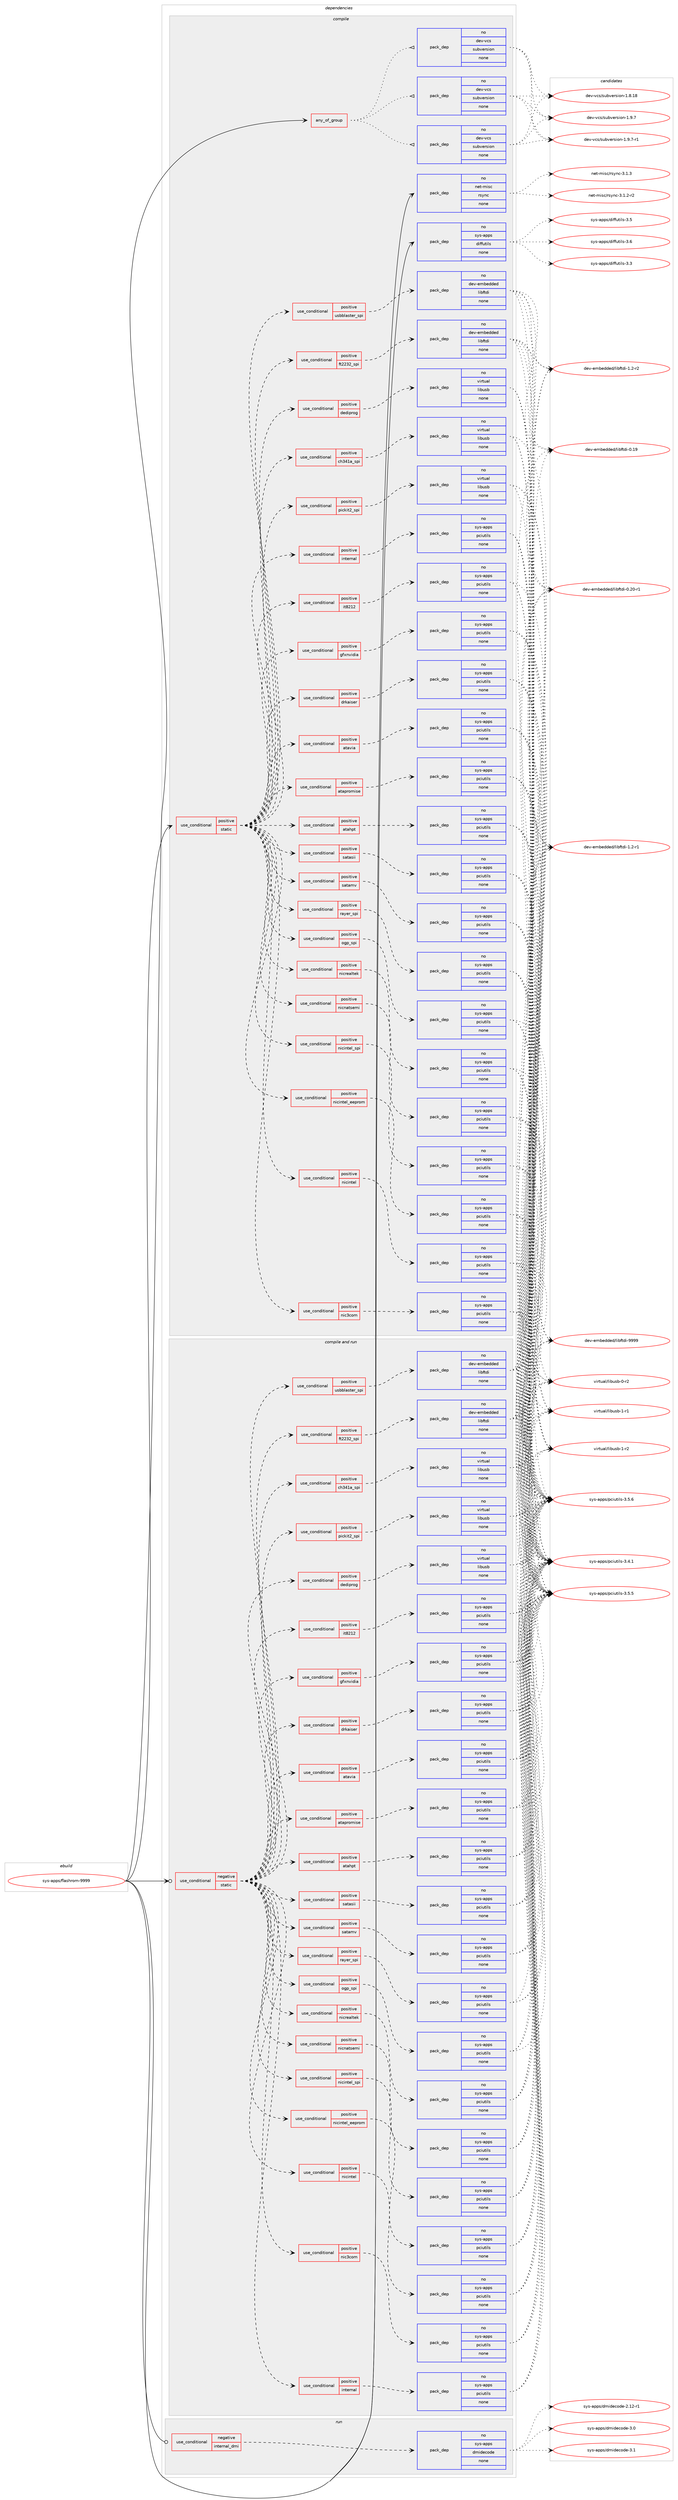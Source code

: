 digraph prolog {

# *************
# Graph options
# *************

newrank=true;
concentrate=true;
compound=true;
graph [rankdir=LR,fontname=Helvetica,fontsize=10,ranksep=1.5];#, ranksep=2.5, nodesep=0.2];
edge  [arrowhead=vee];
node  [fontname=Helvetica,fontsize=10];

# **********
# The ebuild
# **********

subgraph cluster_leftcol {
color=gray;
rank=same;
label=<<i>ebuild</i>>;
id [label="sys-apps/flashrom-9999", color=red, width=4, href="../sys-apps/flashrom-9999.svg"];
}

# ****************
# The dependencies
# ****************

subgraph cluster_midcol {
color=gray;
label=<<i>dependencies</i>>;
subgraph cluster_compile {
fillcolor="#eeeeee";
style=filled;
label=<<i>compile</i>>;
subgraph any19 {
dependency5406 [label=<<TABLE BORDER="0" CELLBORDER="1" CELLSPACING="0" CELLPADDING="4"><TR><TD CELLPADDING="10">any_of_group</TD></TR></TABLE>>, shape=none, color=red];subgraph pack5010 {
dependency5407 [label=<<TABLE BORDER="0" CELLBORDER="1" CELLSPACING="0" CELLPADDING="4" WIDTH="220"><TR><TD ROWSPAN="6" CELLPADDING="30">pack_dep</TD></TR><TR><TD WIDTH="110">no</TD></TR><TR><TD>dev-vcs</TD></TR><TR><TD>subversion</TD></TR><TR><TD>none</TD></TR><TR><TD></TD></TR></TABLE>>, shape=none, color=blue];
}
dependency5406:e -> dependency5407:w [weight=20,style="dotted",arrowhead="oinv"];
subgraph pack5011 {
dependency5408 [label=<<TABLE BORDER="0" CELLBORDER="1" CELLSPACING="0" CELLPADDING="4" WIDTH="220"><TR><TD ROWSPAN="6" CELLPADDING="30">pack_dep</TD></TR><TR><TD WIDTH="110">no</TD></TR><TR><TD>dev-vcs</TD></TR><TR><TD>subversion</TD></TR><TR><TD>none</TD></TR><TR><TD></TD></TR></TABLE>>, shape=none, color=blue];
}
dependency5406:e -> dependency5408:w [weight=20,style="dotted",arrowhead="oinv"];
subgraph pack5012 {
dependency5409 [label=<<TABLE BORDER="0" CELLBORDER="1" CELLSPACING="0" CELLPADDING="4" WIDTH="220"><TR><TD ROWSPAN="6" CELLPADDING="30">pack_dep</TD></TR><TR><TD WIDTH="110">no</TD></TR><TR><TD>dev-vcs</TD></TR><TR><TD>subversion</TD></TR><TR><TD>none</TD></TR><TR><TD></TD></TR></TABLE>>, shape=none, color=blue];
}
dependency5406:e -> dependency5409:w [weight=20,style="dotted",arrowhead="oinv"];
}
id:e -> dependency5406:w [weight=20,style="solid",arrowhead="vee"];
subgraph cond379 {
dependency5410 [label=<<TABLE BORDER="0" CELLBORDER="1" CELLSPACING="0" CELLPADDING="4"><TR><TD ROWSPAN="3" CELLPADDING="10">use_conditional</TD></TR><TR><TD>positive</TD></TR><TR><TD>static</TD></TR></TABLE>>, shape=none, color=red];
subgraph cond380 {
dependency5411 [label=<<TABLE BORDER="0" CELLBORDER="1" CELLSPACING="0" CELLPADDING="4"><TR><TD ROWSPAN="3" CELLPADDING="10">use_conditional</TD></TR><TR><TD>positive</TD></TR><TR><TD>atahpt</TD></TR></TABLE>>, shape=none, color=red];
subgraph pack5013 {
dependency5412 [label=<<TABLE BORDER="0" CELLBORDER="1" CELLSPACING="0" CELLPADDING="4" WIDTH="220"><TR><TD ROWSPAN="6" CELLPADDING="30">pack_dep</TD></TR><TR><TD WIDTH="110">no</TD></TR><TR><TD>sys-apps</TD></TR><TR><TD>pciutils</TD></TR><TR><TD>none</TD></TR><TR><TD></TD></TR></TABLE>>, shape=none, color=blue];
}
dependency5411:e -> dependency5412:w [weight=20,style="dashed",arrowhead="vee"];
}
dependency5410:e -> dependency5411:w [weight=20,style="dashed",arrowhead="vee"];
subgraph cond381 {
dependency5413 [label=<<TABLE BORDER="0" CELLBORDER="1" CELLSPACING="0" CELLPADDING="4"><TR><TD ROWSPAN="3" CELLPADDING="10">use_conditional</TD></TR><TR><TD>positive</TD></TR><TR><TD>atapromise</TD></TR></TABLE>>, shape=none, color=red];
subgraph pack5014 {
dependency5414 [label=<<TABLE BORDER="0" CELLBORDER="1" CELLSPACING="0" CELLPADDING="4" WIDTH="220"><TR><TD ROWSPAN="6" CELLPADDING="30">pack_dep</TD></TR><TR><TD WIDTH="110">no</TD></TR><TR><TD>sys-apps</TD></TR><TR><TD>pciutils</TD></TR><TR><TD>none</TD></TR><TR><TD></TD></TR></TABLE>>, shape=none, color=blue];
}
dependency5413:e -> dependency5414:w [weight=20,style="dashed",arrowhead="vee"];
}
dependency5410:e -> dependency5413:w [weight=20,style="dashed",arrowhead="vee"];
subgraph cond382 {
dependency5415 [label=<<TABLE BORDER="0" CELLBORDER="1" CELLSPACING="0" CELLPADDING="4"><TR><TD ROWSPAN="3" CELLPADDING="10">use_conditional</TD></TR><TR><TD>positive</TD></TR><TR><TD>atavia</TD></TR></TABLE>>, shape=none, color=red];
subgraph pack5015 {
dependency5416 [label=<<TABLE BORDER="0" CELLBORDER="1" CELLSPACING="0" CELLPADDING="4" WIDTH="220"><TR><TD ROWSPAN="6" CELLPADDING="30">pack_dep</TD></TR><TR><TD WIDTH="110">no</TD></TR><TR><TD>sys-apps</TD></TR><TR><TD>pciutils</TD></TR><TR><TD>none</TD></TR><TR><TD></TD></TR></TABLE>>, shape=none, color=blue];
}
dependency5415:e -> dependency5416:w [weight=20,style="dashed",arrowhead="vee"];
}
dependency5410:e -> dependency5415:w [weight=20,style="dashed",arrowhead="vee"];
subgraph cond383 {
dependency5417 [label=<<TABLE BORDER="0" CELLBORDER="1" CELLSPACING="0" CELLPADDING="4"><TR><TD ROWSPAN="3" CELLPADDING="10">use_conditional</TD></TR><TR><TD>positive</TD></TR><TR><TD>ch341a_spi</TD></TR></TABLE>>, shape=none, color=red];
subgraph pack5016 {
dependency5418 [label=<<TABLE BORDER="0" CELLBORDER="1" CELLSPACING="0" CELLPADDING="4" WIDTH="220"><TR><TD ROWSPAN="6" CELLPADDING="30">pack_dep</TD></TR><TR><TD WIDTH="110">no</TD></TR><TR><TD>virtual</TD></TR><TR><TD>libusb</TD></TR><TR><TD>none</TD></TR><TR><TD></TD></TR></TABLE>>, shape=none, color=blue];
}
dependency5417:e -> dependency5418:w [weight=20,style="dashed",arrowhead="vee"];
}
dependency5410:e -> dependency5417:w [weight=20,style="dashed",arrowhead="vee"];
subgraph cond384 {
dependency5419 [label=<<TABLE BORDER="0" CELLBORDER="1" CELLSPACING="0" CELLPADDING="4"><TR><TD ROWSPAN="3" CELLPADDING="10">use_conditional</TD></TR><TR><TD>positive</TD></TR><TR><TD>dediprog</TD></TR></TABLE>>, shape=none, color=red];
subgraph pack5017 {
dependency5420 [label=<<TABLE BORDER="0" CELLBORDER="1" CELLSPACING="0" CELLPADDING="4" WIDTH="220"><TR><TD ROWSPAN="6" CELLPADDING="30">pack_dep</TD></TR><TR><TD WIDTH="110">no</TD></TR><TR><TD>virtual</TD></TR><TR><TD>libusb</TD></TR><TR><TD>none</TD></TR><TR><TD></TD></TR></TABLE>>, shape=none, color=blue];
}
dependency5419:e -> dependency5420:w [weight=20,style="dashed",arrowhead="vee"];
}
dependency5410:e -> dependency5419:w [weight=20,style="dashed",arrowhead="vee"];
subgraph cond385 {
dependency5421 [label=<<TABLE BORDER="0" CELLBORDER="1" CELLSPACING="0" CELLPADDING="4"><TR><TD ROWSPAN="3" CELLPADDING="10">use_conditional</TD></TR><TR><TD>positive</TD></TR><TR><TD>drkaiser</TD></TR></TABLE>>, shape=none, color=red];
subgraph pack5018 {
dependency5422 [label=<<TABLE BORDER="0" CELLBORDER="1" CELLSPACING="0" CELLPADDING="4" WIDTH="220"><TR><TD ROWSPAN="6" CELLPADDING="30">pack_dep</TD></TR><TR><TD WIDTH="110">no</TD></TR><TR><TD>sys-apps</TD></TR><TR><TD>pciutils</TD></TR><TR><TD>none</TD></TR><TR><TD></TD></TR></TABLE>>, shape=none, color=blue];
}
dependency5421:e -> dependency5422:w [weight=20,style="dashed",arrowhead="vee"];
}
dependency5410:e -> dependency5421:w [weight=20,style="dashed",arrowhead="vee"];
subgraph cond386 {
dependency5423 [label=<<TABLE BORDER="0" CELLBORDER="1" CELLSPACING="0" CELLPADDING="4"><TR><TD ROWSPAN="3" CELLPADDING="10">use_conditional</TD></TR><TR><TD>positive</TD></TR><TR><TD>ft2232_spi</TD></TR></TABLE>>, shape=none, color=red];
subgraph pack5019 {
dependency5424 [label=<<TABLE BORDER="0" CELLBORDER="1" CELLSPACING="0" CELLPADDING="4" WIDTH="220"><TR><TD ROWSPAN="6" CELLPADDING="30">pack_dep</TD></TR><TR><TD WIDTH="110">no</TD></TR><TR><TD>dev-embedded</TD></TR><TR><TD>libftdi</TD></TR><TR><TD>none</TD></TR><TR><TD></TD></TR></TABLE>>, shape=none, color=blue];
}
dependency5423:e -> dependency5424:w [weight=20,style="dashed",arrowhead="vee"];
}
dependency5410:e -> dependency5423:w [weight=20,style="dashed",arrowhead="vee"];
subgraph cond387 {
dependency5425 [label=<<TABLE BORDER="0" CELLBORDER="1" CELLSPACING="0" CELLPADDING="4"><TR><TD ROWSPAN="3" CELLPADDING="10">use_conditional</TD></TR><TR><TD>positive</TD></TR><TR><TD>gfxnvidia</TD></TR></TABLE>>, shape=none, color=red];
subgraph pack5020 {
dependency5426 [label=<<TABLE BORDER="0" CELLBORDER="1" CELLSPACING="0" CELLPADDING="4" WIDTH="220"><TR><TD ROWSPAN="6" CELLPADDING="30">pack_dep</TD></TR><TR><TD WIDTH="110">no</TD></TR><TR><TD>sys-apps</TD></TR><TR><TD>pciutils</TD></TR><TR><TD>none</TD></TR><TR><TD></TD></TR></TABLE>>, shape=none, color=blue];
}
dependency5425:e -> dependency5426:w [weight=20,style="dashed",arrowhead="vee"];
}
dependency5410:e -> dependency5425:w [weight=20,style="dashed",arrowhead="vee"];
subgraph cond388 {
dependency5427 [label=<<TABLE BORDER="0" CELLBORDER="1" CELLSPACING="0" CELLPADDING="4"><TR><TD ROWSPAN="3" CELLPADDING="10">use_conditional</TD></TR><TR><TD>positive</TD></TR><TR><TD>it8212</TD></TR></TABLE>>, shape=none, color=red];
subgraph pack5021 {
dependency5428 [label=<<TABLE BORDER="0" CELLBORDER="1" CELLSPACING="0" CELLPADDING="4" WIDTH="220"><TR><TD ROWSPAN="6" CELLPADDING="30">pack_dep</TD></TR><TR><TD WIDTH="110">no</TD></TR><TR><TD>sys-apps</TD></TR><TR><TD>pciutils</TD></TR><TR><TD>none</TD></TR><TR><TD></TD></TR></TABLE>>, shape=none, color=blue];
}
dependency5427:e -> dependency5428:w [weight=20,style="dashed",arrowhead="vee"];
}
dependency5410:e -> dependency5427:w [weight=20,style="dashed",arrowhead="vee"];
subgraph cond389 {
dependency5429 [label=<<TABLE BORDER="0" CELLBORDER="1" CELLSPACING="0" CELLPADDING="4"><TR><TD ROWSPAN="3" CELLPADDING="10">use_conditional</TD></TR><TR><TD>positive</TD></TR><TR><TD>internal</TD></TR></TABLE>>, shape=none, color=red];
subgraph pack5022 {
dependency5430 [label=<<TABLE BORDER="0" CELLBORDER="1" CELLSPACING="0" CELLPADDING="4" WIDTH="220"><TR><TD ROWSPAN="6" CELLPADDING="30">pack_dep</TD></TR><TR><TD WIDTH="110">no</TD></TR><TR><TD>sys-apps</TD></TR><TR><TD>pciutils</TD></TR><TR><TD>none</TD></TR><TR><TD></TD></TR></TABLE>>, shape=none, color=blue];
}
dependency5429:e -> dependency5430:w [weight=20,style="dashed",arrowhead="vee"];
}
dependency5410:e -> dependency5429:w [weight=20,style="dashed",arrowhead="vee"];
subgraph cond390 {
dependency5431 [label=<<TABLE BORDER="0" CELLBORDER="1" CELLSPACING="0" CELLPADDING="4"><TR><TD ROWSPAN="3" CELLPADDING="10">use_conditional</TD></TR><TR><TD>positive</TD></TR><TR><TD>nic3com</TD></TR></TABLE>>, shape=none, color=red];
subgraph pack5023 {
dependency5432 [label=<<TABLE BORDER="0" CELLBORDER="1" CELLSPACING="0" CELLPADDING="4" WIDTH="220"><TR><TD ROWSPAN="6" CELLPADDING="30">pack_dep</TD></TR><TR><TD WIDTH="110">no</TD></TR><TR><TD>sys-apps</TD></TR><TR><TD>pciutils</TD></TR><TR><TD>none</TD></TR><TR><TD></TD></TR></TABLE>>, shape=none, color=blue];
}
dependency5431:e -> dependency5432:w [weight=20,style="dashed",arrowhead="vee"];
}
dependency5410:e -> dependency5431:w [weight=20,style="dashed",arrowhead="vee"];
subgraph cond391 {
dependency5433 [label=<<TABLE BORDER="0" CELLBORDER="1" CELLSPACING="0" CELLPADDING="4"><TR><TD ROWSPAN="3" CELLPADDING="10">use_conditional</TD></TR><TR><TD>positive</TD></TR><TR><TD>nicintel</TD></TR></TABLE>>, shape=none, color=red];
subgraph pack5024 {
dependency5434 [label=<<TABLE BORDER="0" CELLBORDER="1" CELLSPACING="0" CELLPADDING="4" WIDTH="220"><TR><TD ROWSPAN="6" CELLPADDING="30">pack_dep</TD></TR><TR><TD WIDTH="110">no</TD></TR><TR><TD>sys-apps</TD></TR><TR><TD>pciutils</TD></TR><TR><TD>none</TD></TR><TR><TD></TD></TR></TABLE>>, shape=none, color=blue];
}
dependency5433:e -> dependency5434:w [weight=20,style="dashed",arrowhead="vee"];
}
dependency5410:e -> dependency5433:w [weight=20,style="dashed",arrowhead="vee"];
subgraph cond392 {
dependency5435 [label=<<TABLE BORDER="0" CELLBORDER="1" CELLSPACING="0" CELLPADDING="4"><TR><TD ROWSPAN="3" CELLPADDING="10">use_conditional</TD></TR><TR><TD>positive</TD></TR><TR><TD>nicintel_eeprom</TD></TR></TABLE>>, shape=none, color=red];
subgraph pack5025 {
dependency5436 [label=<<TABLE BORDER="0" CELLBORDER="1" CELLSPACING="0" CELLPADDING="4" WIDTH="220"><TR><TD ROWSPAN="6" CELLPADDING="30">pack_dep</TD></TR><TR><TD WIDTH="110">no</TD></TR><TR><TD>sys-apps</TD></TR><TR><TD>pciutils</TD></TR><TR><TD>none</TD></TR><TR><TD></TD></TR></TABLE>>, shape=none, color=blue];
}
dependency5435:e -> dependency5436:w [weight=20,style="dashed",arrowhead="vee"];
}
dependency5410:e -> dependency5435:w [weight=20,style="dashed",arrowhead="vee"];
subgraph cond393 {
dependency5437 [label=<<TABLE BORDER="0" CELLBORDER="1" CELLSPACING="0" CELLPADDING="4"><TR><TD ROWSPAN="3" CELLPADDING="10">use_conditional</TD></TR><TR><TD>positive</TD></TR><TR><TD>nicintel_spi</TD></TR></TABLE>>, shape=none, color=red];
subgraph pack5026 {
dependency5438 [label=<<TABLE BORDER="0" CELLBORDER="1" CELLSPACING="0" CELLPADDING="4" WIDTH="220"><TR><TD ROWSPAN="6" CELLPADDING="30">pack_dep</TD></TR><TR><TD WIDTH="110">no</TD></TR><TR><TD>sys-apps</TD></TR><TR><TD>pciutils</TD></TR><TR><TD>none</TD></TR><TR><TD></TD></TR></TABLE>>, shape=none, color=blue];
}
dependency5437:e -> dependency5438:w [weight=20,style="dashed",arrowhead="vee"];
}
dependency5410:e -> dependency5437:w [weight=20,style="dashed",arrowhead="vee"];
subgraph cond394 {
dependency5439 [label=<<TABLE BORDER="0" CELLBORDER="1" CELLSPACING="0" CELLPADDING="4"><TR><TD ROWSPAN="3" CELLPADDING="10">use_conditional</TD></TR><TR><TD>positive</TD></TR><TR><TD>nicnatsemi</TD></TR></TABLE>>, shape=none, color=red];
subgraph pack5027 {
dependency5440 [label=<<TABLE BORDER="0" CELLBORDER="1" CELLSPACING="0" CELLPADDING="4" WIDTH="220"><TR><TD ROWSPAN="6" CELLPADDING="30">pack_dep</TD></TR><TR><TD WIDTH="110">no</TD></TR><TR><TD>sys-apps</TD></TR><TR><TD>pciutils</TD></TR><TR><TD>none</TD></TR><TR><TD></TD></TR></TABLE>>, shape=none, color=blue];
}
dependency5439:e -> dependency5440:w [weight=20,style="dashed",arrowhead="vee"];
}
dependency5410:e -> dependency5439:w [weight=20,style="dashed",arrowhead="vee"];
subgraph cond395 {
dependency5441 [label=<<TABLE BORDER="0" CELLBORDER="1" CELLSPACING="0" CELLPADDING="4"><TR><TD ROWSPAN="3" CELLPADDING="10">use_conditional</TD></TR><TR><TD>positive</TD></TR><TR><TD>nicrealtek</TD></TR></TABLE>>, shape=none, color=red];
subgraph pack5028 {
dependency5442 [label=<<TABLE BORDER="0" CELLBORDER="1" CELLSPACING="0" CELLPADDING="4" WIDTH="220"><TR><TD ROWSPAN="6" CELLPADDING="30">pack_dep</TD></TR><TR><TD WIDTH="110">no</TD></TR><TR><TD>sys-apps</TD></TR><TR><TD>pciutils</TD></TR><TR><TD>none</TD></TR><TR><TD></TD></TR></TABLE>>, shape=none, color=blue];
}
dependency5441:e -> dependency5442:w [weight=20,style="dashed",arrowhead="vee"];
}
dependency5410:e -> dependency5441:w [weight=20,style="dashed",arrowhead="vee"];
subgraph cond396 {
dependency5443 [label=<<TABLE BORDER="0" CELLBORDER="1" CELLSPACING="0" CELLPADDING="4"><TR><TD ROWSPAN="3" CELLPADDING="10">use_conditional</TD></TR><TR><TD>positive</TD></TR><TR><TD>ogp_spi</TD></TR></TABLE>>, shape=none, color=red];
subgraph pack5029 {
dependency5444 [label=<<TABLE BORDER="0" CELLBORDER="1" CELLSPACING="0" CELLPADDING="4" WIDTH="220"><TR><TD ROWSPAN="6" CELLPADDING="30">pack_dep</TD></TR><TR><TD WIDTH="110">no</TD></TR><TR><TD>sys-apps</TD></TR><TR><TD>pciutils</TD></TR><TR><TD>none</TD></TR><TR><TD></TD></TR></TABLE>>, shape=none, color=blue];
}
dependency5443:e -> dependency5444:w [weight=20,style="dashed",arrowhead="vee"];
}
dependency5410:e -> dependency5443:w [weight=20,style="dashed",arrowhead="vee"];
subgraph cond397 {
dependency5445 [label=<<TABLE BORDER="0" CELLBORDER="1" CELLSPACING="0" CELLPADDING="4"><TR><TD ROWSPAN="3" CELLPADDING="10">use_conditional</TD></TR><TR><TD>positive</TD></TR><TR><TD>pickit2_spi</TD></TR></TABLE>>, shape=none, color=red];
subgraph pack5030 {
dependency5446 [label=<<TABLE BORDER="0" CELLBORDER="1" CELLSPACING="0" CELLPADDING="4" WIDTH="220"><TR><TD ROWSPAN="6" CELLPADDING="30">pack_dep</TD></TR><TR><TD WIDTH="110">no</TD></TR><TR><TD>virtual</TD></TR><TR><TD>libusb</TD></TR><TR><TD>none</TD></TR><TR><TD></TD></TR></TABLE>>, shape=none, color=blue];
}
dependency5445:e -> dependency5446:w [weight=20,style="dashed",arrowhead="vee"];
}
dependency5410:e -> dependency5445:w [weight=20,style="dashed",arrowhead="vee"];
subgraph cond398 {
dependency5447 [label=<<TABLE BORDER="0" CELLBORDER="1" CELLSPACING="0" CELLPADDING="4"><TR><TD ROWSPAN="3" CELLPADDING="10">use_conditional</TD></TR><TR><TD>positive</TD></TR><TR><TD>rayer_spi</TD></TR></TABLE>>, shape=none, color=red];
subgraph pack5031 {
dependency5448 [label=<<TABLE BORDER="0" CELLBORDER="1" CELLSPACING="0" CELLPADDING="4" WIDTH="220"><TR><TD ROWSPAN="6" CELLPADDING="30">pack_dep</TD></TR><TR><TD WIDTH="110">no</TD></TR><TR><TD>sys-apps</TD></TR><TR><TD>pciutils</TD></TR><TR><TD>none</TD></TR><TR><TD></TD></TR></TABLE>>, shape=none, color=blue];
}
dependency5447:e -> dependency5448:w [weight=20,style="dashed",arrowhead="vee"];
}
dependency5410:e -> dependency5447:w [weight=20,style="dashed",arrowhead="vee"];
subgraph cond399 {
dependency5449 [label=<<TABLE BORDER="0" CELLBORDER="1" CELLSPACING="0" CELLPADDING="4"><TR><TD ROWSPAN="3" CELLPADDING="10">use_conditional</TD></TR><TR><TD>positive</TD></TR><TR><TD>satamv</TD></TR></TABLE>>, shape=none, color=red];
subgraph pack5032 {
dependency5450 [label=<<TABLE BORDER="0" CELLBORDER="1" CELLSPACING="0" CELLPADDING="4" WIDTH="220"><TR><TD ROWSPAN="6" CELLPADDING="30">pack_dep</TD></TR><TR><TD WIDTH="110">no</TD></TR><TR><TD>sys-apps</TD></TR><TR><TD>pciutils</TD></TR><TR><TD>none</TD></TR><TR><TD></TD></TR></TABLE>>, shape=none, color=blue];
}
dependency5449:e -> dependency5450:w [weight=20,style="dashed",arrowhead="vee"];
}
dependency5410:e -> dependency5449:w [weight=20,style="dashed",arrowhead="vee"];
subgraph cond400 {
dependency5451 [label=<<TABLE BORDER="0" CELLBORDER="1" CELLSPACING="0" CELLPADDING="4"><TR><TD ROWSPAN="3" CELLPADDING="10">use_conditional</TD></TR><TR><TD>positive</TD></TR><TR><TD>satasii</TD></TR></TABLE>>, shape=none, color=red];
subgraph pack5033 {
dependency5452 [label=<<TABLE BORDER="0" CELLBORDER="1" CELLSPACING="0" CELLPADDING="4" WIDTH="220"><TR><TD ROWSPAN="6" CELLPADDING="30">pack_dep</TD></TR><TR><TD WIDTH="110">no</TD></TR><TR><TD>sys-apps</TD></TR><TR><TD>pciutils</TD></TR><TR><TD>none</TD></TR><TR><TD></TD></TR></TABLE>>, shape=none, color=blue];
}
dependency5451:e -> dependency5452:w [weight=20,style="dashed",arrowhead="vee"];
}
dependency5410:e -> dependency5451:w [weight=20,style="dashed",arrowhead="vee"];
subgraph cond401 {
dependency5453 [label=<<TABLE BORDER="0" CELLBORDER="1" CELLSPACING="0" CELLPADDING="4"><TR><TD ROWSPAN="3" CELLPADDING="10">use_conditional</TD></TR><TR><TD>positive</TD></TR><TR><TD>usbblaster_spi</TD></TR></TABLE>>, shape=none, color=red];
subgraph pack5034 {
dependency5454 [label=<<TABLE BORDER="0" CELLBORDER="1" CELLSPACING="0" CELLPADDING="4" WIDTH="220"><TR><TD ROWSPAN="6" CELLPADDING="30">pack_dep</TD></TR><TR><TD WIDTH="110">no</TD></TR><TR><TD>dev-embedded</TD></TR><TR><TD>libftdi</TD></TR><TR><TD>none</TD></TR><TR><TD></TD></TR></TABLE>>, shape=none, color=blue];
}
dependency5453:e -> dependency5454:w [weight=20,style="dashed",arrowhead="vee"];
}
dependency5410:e -> dependency5453:w [weight=20,style="dashed",arrowhead="vee"];
}
id:e -> dependency5410:w [weight=20,style="solid",arrowhead="vee"];
subgraph pack5035 {
dependency5455 [label=<<TABLE BORDER="0" CELLBORDER="1" CELLSPACING="0" CELLPADDING="4" WIDTH="220"><TR><TD ROWSPAN="6" CELLPADDING="30">pack_dep</TD></TR><TR><TD WIDTH="110">no</TD></TR><TR><TD>net-misc</TD></TR><TR><TD>rsync</TD></TR><TR><TD>none</TD></TR><TR><TD></TD></TR></TABLE>>, shape=none, color=blue];
}
id:e -> dependency5455:w [weight=20,style="solid",arrowhead="vee"];
subgraph pack5036 {
dependency5456 [label=<<TABLE BORDER="0" CELLBORDER="1" CELLSPACING="0" CELLPADDING="4" WIDTH="220"><TR><TD ROWSPAN="6" CELLPADDING="30">pack_dep</TD></TR><TR><TD WIDTH="110">no</TD></TR><TR><TD>sys-apps</TD></TR><TR><TD>diffutils</TD></TR><TR><TD>none</TD></TR><TR><TD></TD></TR></TABLE>>, shape=none, color=blue];
}
id:e -> dependency5456:w [weight=20,style="solid",arrowhead="vee"];
}
subgraph cluster_compileandrun {
fillcolor="#eeeeee";
style=filled;
label=<<i>compile and run</i>>;
subgraph cond402 {
dependency5457 [label=<<TABLE BORDER="0" CELLBORDER="1" CELLSPACING="0" CELLPADDING="4"><TR><TD ROWSPAN="3" CELLPADDING="10">use_conditional</TD></TR><TR><TD>negative</TD></TR><TR><TD>static</TD></TR></TABLE>>, shape=none, color=red];
subgraph cond403 {
dependency5458 [label=<<TABLE BORDER="0" CELLBORDER="1" CELLSPACING="0" CELLPADDING="4"><TR><TD ROWSPAN="3" CELLPADDING="10">use_conditional</TD></TR><TR><TD>positive</TD></TR><TR><TD>atahpt</TD></TR></TABLE>>, shape=none, color=red];
subgraph pack5037 {
dependency5459 [label=<<TABLE BORDER="0" CELLBORDER="1" CELLSPACING="0" CELLPADDING="4" WIDTH="220"><TR><TD ROWSPAN="6" CELLPADDING="30">pack_dep</TD></TR><TR><TD WIDTH="110">no</TD></TR><TR><TD>sys-apps</TD></TR><TR><TD>pciutils</TD></TR><TR><TD>none</TD></TR><TR><TD></TD></TR></TABLE>>, shape=none, color=blue];
}
dependency5458:e -> dependency5459:w [weight=20,style="dashed",arrowhead="vee"];
}
dependency5457:e -> dependency5458:w [weight=20,style="dashed",arrowhead="vee"];
subgraph cond404 {
dependency5460 [label=<<TABLE BORDER="0" CELLBORDER="1" CELLSPACING="0" CELLPADDING="4"><TR><TD ROWSPAN="3" CELLPADDING="10">use_conditional</TD></TR><TR><TD>positive</TD></TR><TR><TD>atapromise</TD></TR></TABLE>>, shape=none, color=red];
subgraph pack5038 {
dependency5461 [label=<<TABLE BORDER="0" CELLBORDER="1" CELLSPACING="0" CELLPADDING="4" WIDTH="220"><TR><TD ROWSPAN="6" CELLPADDING="30">pack_dep</TD></TR><TR><TD WIDTH="110">no</TD></TR><TR><TD>sys-apps</TD></TR><TR><TD>pciutils</TD></TR><TR><TD>none</TD></TR><TR><TD></TD></TR></TABLE>>, shape=none, color=blue];
}
dependency5460:e -> dependency5461:w [weight=20,style="dashed",arrowhead="vee"];
}
dependency5457:e -> dependency5460:w [weight=20,style="dashed",arrowhead="vee"];
subgraph cond405 {
dependency5462 [label=<<TABLE BORDER="0" CELLBORDER="1" CELLSPACING="0" CELLPADDING="4"><TR><TD ROWSPAN="3" CELLPADDING="10">use_conditional</TD></TR><TR><TD>positive</TD></TR><TR><TD>atavia</TD></TR></TABLE>>, shape=none, color=red];
subgraph pack5039 {
dependency5463 [label=<<TABLE BORDER="0" CELLBORDER="1" CELLSPACING="0" CELLPADDING="4" WIDTH="220"><TR><TD ROWSPAN="6" CELLPADDING="30">pack_dep</TD></TR><TR><TD WIDTH="110">no</TD></TR><TR><TD>sys-apps</TD></TR><TR><TD>pciutils</TD></TR><TR><TD>none</TD></TR><TR><TD></TD></TR></TABLE>>, shape=none, color=blue];
}
dependency5462:e -> dependency5463:w [weight=20,style="dashed",arrowhead="vee"];
}
dependency5457:e -> dependency5462:w [weight=20,style="dashed",arrowhead="vee"];
subgraph cond406 {
dependency5464 [label=<<TABLE BORDER="0" CELLBORDER="1" CELLSPACING="0" CELLPADDING="4"><TR><TD ROWSPAN="3" CELLPADDING="10">use_conditional</TD></TR><TR><TD>positive</TD></TR><TR><TD>ch341a_spi</TD></TR></TABLE>>, shape=none, color=red];
subgraph pack5040 {
dependency5465 [label=<<TABLE BORDER="0" CELLBORDER="1" CELLSPACING="0" CELLPADDING="4" WIDTH="220"><TR><TD ROWSPAN="6" CELLPADDING="30">pack_dep</TD></TR><TR><TD WIDTH="110">no</TD></TR><TR><TD>virtual</TD></TR><TR><TD>libusb</TD></TR><TR><TD>none</TD></TR><TR><TD></TD></TR></TABLE>>, shape=none, color=blue];
}
dependency5464:e -> dependency5465:w [weight=20,style="dashed",arrowhead="vee"];
}
dependency5457:e -> dependency5464:w [weight=20,style="dashed",arrowhead="vee"];
subgraph cond407 {
dependency5466 [label=<<TABLE BORDER="0" CELLBORDER="1" CELLSPACING="0" CELLPADDING="4"><TR><TD ROWSPAN="3" CELLPADDING="10">use_conditional</TD></TR><TR><TD>positive</TD></TR><TR><TD>dediprog</TD></TR></TABLE>>, shape=none, color=red];
subgraph pack5041 {
dependency5467 [label=<<TABLE BORDER="0" CELLBORDER="1" CELLSPACING="0" CELLPADDING="4" WIDTH="220"><TR><TD ROWSPAN="6" CELLPADDING="30">pack_dep</TD></TR><TR><TD WIDTH="110">no</TD></TR><TR><TD>virtual</TD></TR><TR><TD>libusb</TD></TR><TR><TD>none</TD></TR><TR><TD></TD></TR></TABLE>>, shape=none, color=blue];
}
dependency5466:e -> dependency5467:w [weight=20,style="dashed",arrowhead="vee"];
}
dependency5457:e -> dependency5466:w [weight=20,style="dashed",arrowhead="vee"];
subgraph cond408 {
dependency5468 [label=<<TABLE BORDER="0" CELLBORDER="1" CELLSPACING="0" CELLPADDING="4"><TR><TD ROWSPAN="3" CELLPADDING="10">use_conditional</TD></TR><TR><TD>positive</TD></TR><TR><TD>drkaiser</TD></TR></TABLE>>, shape=none, color=red];
subgraph pack5042 {
dependency5469 [label=<<TABLE BORDER="0" CELLBORDER="1" CELLSPACING="0" CELLPADDING="4" WIDTH="220"><TR><TD ROWSPAN="6" CELLPADDING="30">pack_dep</TD></TR><TR><TD WIDTH="110">no</TD></TR><TR><TD>sys-apps</TD></TR><TR><TD>pciutils</TD></TR><TR><TD>none</TD></TR><TR><TD></TD></TR></TABLE>>, shape=none, color=blue];
}
dependency5468:e -> dependency5469:w [weight=20,style="dashed",arrowhead="vee"];
}
dependency5457:e -> dependency5468:w [weight=20,style="dashed",arrowhead="vee"];
subgraph cond409 {
dependency5470 [label=<<TABLE BORDER="0" CELLBORDER="1" CELLSPACING="0" CELLPADDING="4"><TR><TD ROWSPAN="3" CELLPADDING="10">use_conditional</TD></TR><TR><TD>positive</TD></TR><TR><TD>ft2232_spi</TD></TR></TABLE>>, shape=none, color=red];
subgraph pack5043 {
dependency5471 [label=<<TABLE BORDER="0" CELLBORDER="1" CELLSPACING="0" CELLPADDING="4" WIDTH="220"><TR><TD ROWSPAN="6" CELLPADDING="30">pack_dep</TD></TR><TR><TD WIDTH="110">no</TD></TR><TR><TD>dev-embedded</TD></TR><TR><TD>libftdi</TD></TR><TR><TD>none</TD></TR><TR><TD></TD></TR></TABLE>>, shape=none, color=blue];
}
dependency5470:e -> dependency5471:w [weight=20,style="dashed",arrowhead="vee"];
}
dependency5457:e -> dependency5470:w [weight=20,style="dashed",arrowhead="vee"];
subgraph cond410 {
dependency5472 [label=<<TABLE BORDER="0" CELLBORDER="1" CELLSPACING="0" CELLPADDING="4"><TR><TD ROWSPAN="3" CELLPADDING="10">use_conditional</TD></TR><TR><TD>positive</TD></TR><TR><TD>gfxnvidia</TD></TR></TABLE>>, shape=none, color=red];
subgraph pack5044 {
dependency5473 [label=<<TABLE BORDER="0" CELLBORDER="1" CELLSPACING="0" CELLPADDING="4" WIDTH="220"><TR><TD ROWSPAN="6" CELLPADDING="30">pack_dep</TD></TR><TR><TD WIDTH="110">no</TD></TR><TR><TD>sys-apps</TD></TR><TR><TD>pciutils</TD></TR><TR><TD>none</TD></TR><TR><TD></TD></TR></TABLE>>, shape=none, color=blue];
}
dependency5472:e -> dependency5473:w [weight=20,style="dashed",arrowhead="vee"];
}
dependency5457:e -> dependency5472:w [weight=20,style="dashed",arrowhead="vee"];
subgraph cond411 {
dependency5474 [label=<<TABLE BORDER="0" CELLBORDER="1" CELLSPACING="0" CELLPADDING="4"><TR><TD ROWSPAN="3" CELLPADDING="10">use_conditional</TD></TR><TR><TD>positive</TD></TR><TR><TD>it8212</TD></TR></TABLE>>, shape=none, color=red];
subgraph pack5045 {
dependency5475 [label=<<TABLE BORDER="0" CELLBORDER="1" CELLSPACING="0" CELLPADDING="4" WIDTH="220"><TR><TD ROWSPAN="6" CELLPADDING="30">pack_dep</TD></TR><TR><TD WIDTH="110">no</TD></TR><TR><TD>sys-apps</TD></TR><TR><TD>pciutils</TD></TR><TR><TD>none</TD></TR><TR><TD></TD></TR></TABLE>>, shape=none, color=blue];
}
dependency5474:e -> dependency5475:w [weight=20,style="dashed",arrowhead="vee"];
}
dependency5457:e -> dependency5474:w [weight=20,style="dashed",arrowhead="vee"];
subgraph cond412 {
dependency5476 [label=<<TABLE BORDER="0" CELLBORDER="1" CELLSPACING="0" CELLPADDING="4"><TR><TD ROWSPAN="3" CELLPADDING="10">use_conditional</TD></TR><TR><TD>positive</TD></TR><TR><TD>internal</TD></TR></TABLE>>, shape=none, color=red];
subgraph pack5046 {
dependency5477 [label=<<TABLE BORDER="0" CELLBORDER="1" CELLSPACING="0" CELLPADDING="4" WIDTH="220"><TR><TD ROWSPAN="6" CELLPADDING="30">pack_dep</TD></TR><TR><TD WIDTH="110">no</TD></TR><TR><TD>sys-apps</TD></TR><TR><TD>pciutils</TD></TR><TR><TD>none</TD></TR><TR><TD></TD></TR></TABLE>>, shape=none, color=blue];
}
dependency5476:e -> dependency5477:w [weight=20,style="dashed",arrowhead="vee"];
}
dependency5457:e -> dependency5476:w [weight=20,style="dashed",arrowhead="vee"];
subgraph cond413 {
dependency5478 [label=<<TABLE BORDER="0" CELLBORDER="1" CELLSPACING="0" CELLPADDING="4"><TR><TD ROWSPAN="3" CELLPADDING="10">use_conditional</TD></TR><TR><TD>positive</TD></TR><TR><TD>nic3com</TD></TR></TABLE>>, shape=none, color=red];
subgraph pack5047 {
dependency5479 [label=<<TABLE BORDER="0" CELLBORDER="1" CELLSPACING="0" CELLPADDING="4" WIDTH="220"><TR><TD ROWSPAN="6" CELLPADDING="30">pack_dep</TD></TR><TR><TD WIDTH="110">no</TD></TR><TR><TD>sys-apps</TD></TR><TR><TD>pciutils</TD></TR><TR><TD>none</TD></TR><TR><TD></TD></TR></TABLE>>, shape=none, color=blue];
}
dependency5478:e -> dependency5479:w [weight=20,style="dashed",arrowhead="vee"];
}
dependency5457:e -> dependency5478:w [weight=20,style="dashed",arrowhead="vee"];
subgraph cond414 {
dependency5480 [label=<<TABLE BORDER="0" CELLBORDER="1" CELLSPACING="0" CELLPADDING="4"><TR><TD ROWSPAN="3" CELLPADDING="10">use_conditional</TD></TR><TR><TD>positive</TD></TR><TR><TD>nicintel</TD></TR></TABLE>>, shape=none, color=red];
subgraph pack5048 {
dependency5481 [label=<<TABLE BORDER="0" CELLBORDER="1" CELLSPACING="0" CELLPADDING="4" WIDTH="220"><TR><TD ROWSPAN="6" CELLPADDING="30">pack_dep</TD></TR><TR><TD WIDTH="110">no</TD></TR><TR><TD>sys-apps</TD></TR><TR><TD>pciutils</TD></TR><TR><TD>none</TD></TR><TR><TD></TD></TR></TABLE>>, shape=none, color=blue];
}
dependency5480:e -> dependency5481:w [weight=20,style="dashed",arrowhead="vee"];
}
dependency5457:e -> dependency5480:w [weight=20,style="dashed",arrowhead="vee"];
subgraph cond415 {
dependency5482 [label=<<TABLE BORDER="0" CELLBORDER="1" CELLSPACING="0" CELLPADDING="4"><TR><TD ROWSPAN="3" CELLPADDING="10">use_conditional</TD></TR><TR><TD>positive</TD></TR><TR><TD>nicintel_eeprom</TD></TR></TABLE>>, shape=none, color=red];
subgraph pack5049 {
dependency5483 [label=<<TABLE BORDER="0" CELLBORDER="1" CELLSPACING="0" CELLPADDING="4" WIDTH="220"><TR><TD ROWSPAN="6" CELLPADDING="30">pack_dep</TD></TR><TR><TD WIDTH="110">no</TD></TR><TR><TD>sys-apps</TD></TR><TR><TD>pciutils</TD></TR><TR><TD>none</TD></TR><TR><TD></TD></TR></TABLE>>, shape=none, color=blue];
}
dependency5482:e -> dependency5483:w [weight=20,style="dashed",arrowhead="vee"];
}
dependency5457:e -> dependency5482:w [weight=20,style="dashed",arrowhead="vee"];
subgraph cond416 {
dependency5484 [label=<<TABLE BORDER="0" CELLBORDER="1" CELLSPACING="0" CELLPADDING="4"><TR><TD ROWSPAN="3" CELLPADDING="10">use_conditional</TD></TR><TR><TD>positive</TD></TR><TR><TD>nicintel_spi</TD></TR></TABLE>>, shape=none, color=red];
subgraph pack5050 {
dependency5485 [label=<<TABLE BORDER="0" CELLBORDER="1" CELLSPACING="0" CELLPADDING="4" WIDTH="220"><TR><TD ROWSPAN="6" CELLPADDING="30">pack_dep</TD></TR><TR><TD WIDTH="110">no</TD></TR><TR><TD>sys-apps</TD></TR><TR><TD>pciutils</TD></TR><TR><TD>none</TD></TR><TR><TD></TD></TR></TABLE>>, shape=none, color=blue];
}
dependency5484:e -> dependency5485:w [weight=20,style="dashed",arrowhead="vee"];
}
dependency5457:e -> dependency5484:w [weight=20,style="dashed",arrowhead="vee"];
subgraph cond417 {
dependency5486 [label=<<TABLE BORDER="0" CELLBORDER="1" CELLSPACING="0" CELLPADDING="4"><TR><TD ROWSPAN="3" CELLPADDING="10">use_conditional</TD></TR><TR><TD>positive</TD></TR><TR><TD>nicnatsemi</TD></TR></TABLE>>, shape=none, color=red];
subgraph pack5051 {
dependency5487 [label=<<TABLE BORDER="0" CELLBORDER="1" CELLSPACING="0" CELLPADDING="4" WIDTH="220"><TR><TD ROWSPAN="6" CELLPADDING="30">pack_dep</TD></TR><TR><TD WIDTH="110">no</TD></TR><TR><TD>sys-apps</TD></TR><TR><TD>pciutils</TD></TR><TR><TD>none</TD></TR><TR><TD></TD></TR></TABLE>>, shape=none, color=blue];
}
dependency5486:e -> dependency5487:w [weight=20,style="dashed",arrowhead="vee"];
}
dependency5457:e -> dependency5486:w [weight=20,style="dashed",arrowhead="vee"];
subgraph cond418 {
dependency5488 [label=<<TABLE BORDER="0" CELLBORDER="1" CELLSPACING="0" CELLPADDING="4"><TR><TD ROWSPAN="3" CELLPADDING="10">use_conditional</TD></TR><TR><TD>positive</TD></TR><TR><TD>nicrealtek</TD></TR></TABLE>>, shape=none, color=red];
subgraph pack5052 {
dependency5489 [label=<<TABLE BORDER="0" CELLBORDER="1" CELLSPACING="0" CELLPADDING="4" WIDTH="220"><TR><TD ROWSPAN="6" CELLPADDING="30">pack_dep</TD></TR><TR><TD WIDTH="110">no</TD></TR><TR><TD>sys-apps</TD></TR><TR><TD>pciutils</TD></TR><TR><TD>none</TD></TR><TR><TD></TD></TR></TABLE>>, shape=none, color=blue];
}
dependency5488:e -> dependency5489:w [weight=20,style="dashed",arrowhead="vee"];
}
dependency5457:e -> dependency5488:w [weight=20,style="dashed",arrowhead="vee"];
subgraph cond419 {
dependency5490 [label=<<TABLE BORDER="0" CELLBORDER="1" CELLSPACING="0" CELLPADDING="4"><TR><TD ROWSPAN="3" CELLPADDING="10">use_conditional</TD></TR><TR><TD>positive</TD></TR><TR><TD>ogp_spi</TD></TR></TABLE>>, shape=none, color=red];
subgraph pack5053 {
dependency5491 [label=<<TABLE BORDER="0" CELLBORDER="1" CELLSPACING="0" CELLPADDING="4" WIDTH="220"><TR><TD ROWSPAN="6" CELLPADDING="30">pack_dep</TD></TR><TR><TD WIDTH="110">no</TD></TR><TR><TD>sys-apps</TD></TR><TR><TD>pciutils</TD></TR><TR><TD>none</TD></TR><TR><TD></TD></TR></TABLE>>, shape=none, color=blue];
}
dependency5490:e -> dependency5491:w [weight=20,style="dashed",arrowhead="vee"];
}
dependency5457:e -> dependency5490:w [weight=20,style="dashed",arrowhead="vee"];
subgraph cond420 {
dependency5492 [label=<<TABLE BORDER="0" CELLBORDER="1" CELLSPACING="0" CELLPADDING="4"><TR><TD ROWSPAN="3" CELLPADDING="10">use_conditional</TD></TR><TR><TD>positive</TD></TR><TR><TD>pickit2_spi</TD></TR></TABLE>>, shape=none, color=red];
subgraph pack5054 {
dependency5493 [label=<<TABLE BORDER="0" CELLBORDER="1" CELLSPACING="0" CELLPADDING="4" WIDTH="220"><TR><TD ROWSPAN="6" CELLPADDING="30">pack_dep</TD></TR><TR><TD WIDTH="110">no</TD></TR><TR><TD>virtual</TD></TR><TR><TD>libusb</TD></TR><TR><TD>none</TD></TR><TR><TD></TD></TR></TABLE>>, shape=none, color=blue];
}
dependency5492:e -> dependency5493:w [weight=20,style="dashed",arrowhead="vee"];
}
dependency5457:e -> dependency5492:w [weight=20,style="dashed",arrowhead="vee"];
subgraph cond421 {
dependency5494 [label=<<TABLE BORDER="0" CELLBORDER="1" CELLSPACING="0" CELLPADDING="4"><TR><TD ROWSPAN="3" CELLPADDING="10">use_conditional</TD></TR><TR><TD>positive</TD></TR><TR><TD>rayer_spi</TD></TR></TABLE>>, shape=none, color=red];
subgraph pack5055 {
dependency5495 [label=<<TABLE BORDER="0" CELLBORDER="1" CELLSPACING="0" CELLPADDING="4" WIDTH="220"><TR><TD ROWSPAN="6" CELLPADDING="30">pack_dep</TD></TR><TR><TD WIDTH="110">no</TD></TR><TR><TD>sys-apps</TD></TR><TR><TD>pciutils</TD></TR><TR><TD>none</TD></TR><TR><TD></TD></TR></TABLE>>, shape=none, color=blue];
}
dependency5494:e -> dependency5495:w [weight=20,style="dashed",arrowhead="vee"];
}
dependency5457:e -> dependency5494:w [weight=20,style="dashed",arrowhead="vee"];
subgraph cond422 {
dependency5496 [label=<<TABLE BORDER="0" CELLBORDER="1" CELLSPACING="0" CELLPADDING="4"><TR><TD ROWSPAN="3" CELLPADDING="10">use_conditional</TD></TR><TR><TD>positive</TD></TR><TR><TD>satamv</TD></TR></TABLE>>, shape=none, color=red];
subgraph pack5056 {
dependency5497 [label=<<TABLE BORDER="0" CELLBORDER="1" CELLSPACING="0" CELLPADDING="4" WIDTH="220"><TR><TD ROWSPAN="6" CELLPADDING="30">pack_dep</TD></TR><TR><TD WIDTH="110">no</TD></TR><TR><TD>sys-apps</TD></TR><TR><TD>pciutils</TD></TR><TR><TD>none</TD></TR><TR><TD></TD></TR></TABLE>>, shape=none, color=blue];
}
dependency5496:e -> dependency5497:w [weight=20,style="dashed",arrowhead="vee"];
}
dependency5457:e -> dependency5496:w [weight=20,style="dashed",arrowhead="vee"];
subgraph cond423 {
dependency5498 [label=<<TABLE BORDER="0" CELLBORDER="1" CELLSPACING="0" CELLPADDING="4"><TR><TD ROWSPAN="3" CELLPADDING="10">use_conditional</TD></TR><TR><TD>positive</TD></TR><TR><TD>satasii</TD></TR></TABLE>>, shape=none, color=red];
subgraph pack5057 {
dependency5499 [label=<<TABLE BORDER="0" CELLBORDER="1" CELLSPACING="0" CELLPADDING="4" WIDTH="220"><TR><TD ROWSPAN="6" CELLPADDING="30">pack_dep</TD></TR><TR><TD WIDTH="110">no</TD></TR><TR><TD>sys-apps</TD></TR><TR><TD>pciutils</TD></TR><TR><TD>none</TD></TR><TR><TD></TD></TR></TABLE>>, shape=none, color=blue];
}
dependency5498:e -> dependency5499:w [weight=20,style="dashed",arrowhead="vee"];
}
dependency5457:e -> dependency5498:w [weight=20,style="dashed",arrowhead="vee"];
subgraph cond424 {
dependency5500 [label=<<TABLE BORDER="0" CELLBORDER="1" CELLSPACING="0" CELLPADDING="4"><TR><TD ROWSPAN="3" CELLPADDING="10">use_conditional</TD></TR><TR><TD>positive</TD></TR><TR><TD>usbblaster_spi</TD></TR></TABLE>>, shape=none, color=red];
subgraph pack5058 {
dependency5501 [label=<<TABLE BORDER="0" CELLBORDER="1" CELLSPACING="0" CELLPADDING="4" WIDTH="220"><TR><TD ROWSPAN="6" CELLPADDING="30">pack_dep</TD></TR><TR><TD WIDTH="110">no</TD></TR><TR><TD>dev-embedded</TD></TR><TR><TD>libftdi</TD></TR><TR><TD>none</TD></TR><TR><TD></TD></TR></TABLE>>, shape=none, color=blue];
}
dependency5500:e -> dependency5501:w [weight=20,style="dashed",arrowhead="vee"];
}
dependency5457:e -> dependency5500:w [weight=20,style="dashed",arrowhead="vee"];
}
id:e -> dependency5457:w [weight=20,style="solid",arrowhead="odotvee"];
}
subgraph cluster_run {
fillcolor="#eeeeee";
style=filled;
label=<<i>run</i>>;
subgraph cond425 {
dependency5502 [label=<<TABLE BORDER="0" CELLBORDER="1" CELLSPACING="0" CELLPADDING="4"><TR><TD ROWSPAN="3" CELLPADDING="10">use_conditional</TD></TR><TR><TD>negative</TD></TR><TR><TD>internal_dmi</TD></TR></TABLE>>, shape=none, color=red];
subgraph pack5059 {
dependency5503 [label=<<TABLE BORDER="0" CELLBORDER="1" CELLSPACING="0" CELLPADDING="4" WIDTH="220"><TR><TD ROWSPAN="6" CELLPADDING="30">pack_dep</TD></TR><TR><TD WIDTH="110">no</TD></TR><TR><TD>sys-apps</TD></TR><TR><TD>dmidecode</TD></TR><TR><TD>none</TD></TR><TR><TD></TD></TR></TABLE>>, shape=none, color=blue];
}
dependency5502:e -> dependency5503:w [weight=20,style="dashed",arrowhead="vee"];
}
id:e -> dependency5502:w [weight=20,style="solid",arrowhead="odot"];
}
}

# **************
# The candidates
# **************

subgraph cluster_choices {
rank=same;
color=gray;
label=<<i>candidates</i>>;

subgraph choice5010 {
color=black;
nodesep=1;
choice1001011184511899115471151179811810111411510511111045494656464956 [label="dev-vcs/subversion-1.8.18", color=red, width=4,href="../dev-vcs/subversion-1.8.18.svg"];
choice10010111845118991154711511798118101114115105111110454946574655 [label="dev-vcs/subversion-1.9.7", color=red, width=4,href="../dev-vcs/subversion-1.9.7.svg"];
choice100101118451189911547115117981181011141151051111104549465746554511449 [label="dev-vcs/subversion-1.9.7-r1", color=red, width=4,href="../dev-vcs/subversion-1.9.7-r1.svg"];
dependency5407:e -> choice1001011184511899115471151179811810111411510511111045494656464956:w [style=dotted,weight="100"];
dependency5407:e -> choice10010111845118991154711511798118101114115105111110454946574655:w [style=dotted,weight="100"];
dependency5407:e -> choice100101118451189911547115117981181011141151051111104549465746554511449:w [style=dotted,weight="100"];
}
subgraph choice5011 {
color=black;
nodesep=1;
choice1001011184511899115471151179811810111411510511111045494656464956 [label="dev-vcs/subversion-1.8.18", color=red, width=4,href="../dev-vcs/subversion-1.8.18.svg"];
choice10010111845118991154711511798118101114115105111110454946574655 [label="dev-vcs/subversion-1.9.7", color=red, width=4,href="../dev-vcs/subversion-1.9.7.svg"];
choice100101118451189911547115117981181011141151051111104549465746554511449 [label="dev-vcs/subversion-1.9.7-r1", color=red, width=4,href="../dev-vcs/subversion-1.9.7-r1.svg"];
dependency5408:e -> choice1001011184511899115471151179811810111411510511111045494656464956:w [style=dotted,weight="100"];
dependency5408:e -> choice10010111845118991154711511798118101114115105111110454946574655:w [style=dotted,weight="100"];
dependency5408:e -> choice100101118451189911547115117981181011141151051111104549465746554511449:w [style=dotted,weight="100"];
}
subgraph choice5012 {
color=black;
nodesep=1;
choice1001011184511899115471151179811810111411510511111045494656464956 [label="dev-vcs/subversion-1.8.18", color=red, width=4,href="../dev-vcs/subversion-1.8.18.svg"];
choice10010111845118991154711511798118101114115105111110454946574655 [label="dev-vcs/subversion-1.9.7", color=red, width=4,href="../dev-vcs/subversion-1.9.7.svg"];
choice100101118451189911547115117981181011141151051111104549465746554511449 [label="dev-vcs/subversion-1.9.7-r1", color=red, width=4,href="../dev-vcs/subversion-1.9.7-r1.svg"];
dependency5409:e -> choice1001011184511899115471151179811810111411510511111045494656464956:w [style=dotted,weight="100"];
dependency5409:e -> choice10010111845118991154711511798118101114115105111110454946574655:w [style=dotted,weight="100"];
dependency5409:e -> choice100101118451189911547115117981181011141151051111104549465746554511449:w [style=dotted,weight="100"];
}
subgraph choice5013 {
color=black;
nodesep=1;
choice11512111545971121121154711299105117116105108115455146524649 [label="sys-apps/pciutils-3.4.1", color=red, width=4,href="../sys-apps/pciutils-3.4.1.svg"];
choice11512111545971121121154711299105117116105108115455146534653 [label="sys-apps/pciutils-3.5.5", color=red, width=4,href="../sys-apps/pciutils-3.5.5.svg"];
choice11512111545971121121154711299105117116105108115455146534654 [label="sys-apps/pciutils-3.5.6", color=red, width=4,href="../sys-apps/pciutils-3.5.6.svg"];
dependency5412:e -> choice11512111545971121121154711299105117116105108115455146524649:w [style=dotted,weight="100"];
dependency5412:e -> choice11512111545971121121154711299105117116105108115455146534653:w [style=dotted,weight="100"];
dependency5412:e -> choice11512111545971121121154711299105117116105108115455146534654:w [style=dotted,weight="100"];
}
subgraph choice5014 {
color=black;
nodesep=1;
choice11512111545971121121154711299105117116105108115455146524649 [label="sys-apps/pciutils-3.4.1", color=red, width=4,href="../sys-apps/pciutils-3.4.1.svg"];
choice11512111545971121121154711299105117116105108115455146534653 [label="sys-apps/pciutils-3.5.5", color=red, width=4,href="../sys-apps/pciutils-3.5.5.svg"];
choice11512111545971121121154711299105117116105108115455146534654 [label="sys-apps/pciutils-3.5.6", color=red, width=4,href="../sys-apps/pciutils-3.5.6.svg"];
dependency5414:e -> choice11512111545971121121154711299105117116105108115455146524649:w [style=dotted,weight="100"];
dependency5414:e -> choice11512111545971121121154711299105117116105108115455146534653:w [style=dotted,weight="100"];
dependency5414:e -> choice11512111545971121121154711299105117116105108115455146534654:w [style=dotted,weight="100"];
}
subgraph choice5015 {
color=black;
nodesep=1;
choice11512111545971121121154711299105117116105108115455146524649 [label="sys-apps/pciutils-3.4.1", color=red, width=4,href="../sys-apps/pciutils-3.4.1.svg"];
choice11512111545971121121154711299105117116105108115455146534653 [label="sys-apps/pciutils-3.5.5", color=red, width=4,href="../sys-apps/pciutils-3.5.5.svg"];
choice11512111545971121121154711299105117116105108115455146534654 [label="sys-apps/pciutils-3.5.6", color=red, width=4,href="../sys-apps/pciutils-3.5.6.svg"];
dependency5416:e -> choice11512111545971121121154711299105117116105108115455146524649:w [style=dotted,weight="100"];
dependency5416:e -> choice11512111545971121121154711299105117116105108115455146534653:w [style=dotted,weight="100"];
dependency5416:e -> choice11512111545971121121154711299105117116105108115455146534654:w [style=dotted,weight="100"];
}
subgraph choice5016 {
color=black;
nodesep=1;
choice1181051141161179710847108105981171159845484511450 [label="virtual/libusb-0-r2", color=red, width=4,href="../virtual/libusb-0-r2.svg"];
choice1181051141161179710847108105981171159845494511449 [label="virtual/libusb-1-r1", color=red, width=4,href="../virtual/libusb-1-r1.svg"];
choice1181051141161179710847108105981171159845494511450 [label="virtual/libusb-1-r2", color=red, width=4,href="../virtual/libusb-1-r2.svg"];
dependency5418:e -> choice1181051141161179710847108105981171159845484511450:w [style=dotted,weight="100"];
dependency5418:e -> choice1181051141161179710847108105981171159845494511449:w [style=dotted,weight="100"];
dependency5418:e -> choice1181051141161179710847108105981171159845494511450:w [style=dotted,weight="100"];
}
subgraph choice5017 {
color=black;
nodesep=1;
choice1181051141161179710847108105981171159845484511450 [label="virtual/libusb-0-r2", color=red, width=4,href="../virtual/libusb-0-r2.svg"];
choice1181051141161179710847108105981171159845494511449 [label="virtual/libusb-1-r1", color=red, width=4,href="../virtual/libusb-1-r1.svg"];
choice1181051141161179710847108105981171159845494511450 [label="virtual/libusb-1-r2", color=red, width=4,href="../virtual/libusb-1-r2.svg"];
dependency5420:e -> choice1181051141161179710847108105981171159845484511450:w [style=dotted,weight="100"];
dependency5420:e -> choice1181051141161179710847108105981171159845494511449:w [style=dotted,weight="100"];
dependency5420:e -> choice1181051141161179710847108105981171159845494511450:w [style=dotted,weight="100"];
}
subgraph choice5018 {
color=black;
nodesep=1;
choice11512111545971121121154711299105117116105108115455146524649 [label="sys-apps/pciutils-3.4.1", color=red, width=4,href="../sys-apps/pciutils-3.4.1.svg"];
choice11512111545971121121154711299105117116105108115455146534653 [label="sys-apps/pciutils-3.5.5", color=red, width=4,href="../sys-apps/pciutils-3.5.5.svg"];
choice11512111545971121121154711299105117116105108115455146534654 [label="sys-apps/pciutils-3.5.6", color=red, width=4,href="../sys-apps/pciutils-3.5.6.svg"];
dependency5422:e -> choice11512111545971121121154711299105117116105108115455146524649:w [style=dotted,weight="100"];
dependency5422:e -> choice11512111545971121121154711299105117116105108115455146534653:w [style=dotted,weight="100"];
dependency5422:e -> choice11512111545971121121154711299105117116105108115455146534654:w [style=dotted,weight="100"];
}
subgraph choice5019 {
color=black;
nodesep=1;
choice100101118451011099810110010010110047108105981021161001054548464957 [label="dev-embedded/libftdi-0.19", color=red, width=4,href="../dev-embedded/libftdi-0.19.svg"];
choice1001011184510110998101100100101100471081059810211610010545484650484511449 [label="dev-embedded/libftdi-0.20-r1", color=red, width=4,href="../dev-embedded/libftdi-0.20-r1.svg"];
choice10010111845101109981011001001011004710810598102116100105454946504511449 [label="dev-embedded/libftdi-1.2-r1", color=red, width=4,href="../dev-embedded/libftdi-1.2-r1.svg"];
choice10010111845101109981011001001011004710810598102116100105454946504511450 [label="dev-embedded/libftdi-1.2-r2", color=red, width=4,href="../dev-embedded/libftdi-1.2-r2.svg"];
choice100101118451011099810110010010110047108105981021161001054557575757 [label="dev-embedded/libftdi-9999", color=red, width=4,href="../dev-embedded/libftdi-9999.svg"];
dependency5424:e -> choice100101118451011099810110010010110047108105981021161001054548464957:w [style=dotted,weight="100"];
dependency5424:e -> choice1001011184510110998101100100101100471081059810211610010545484650484511449:w [style=dotted,weight="100"];
dependency5424:e -> choice10010111845101109981011001001011004710810598102116100105454946504511449:w [style=dotted,weight="100"];
dependency5424:e -> choice10010111845101109981011001001011004710810598102116100105454946504511450:w [style=dotted,weight="100"];
dependency5424:e -> choice100101118451011099810110010010110047108105981021161001054557575757:w [style=dotted,weight="100"];
}
subgraph choice5020 {
color=black;
nodesep=1;
choice11512111545971121121154711299105117116105108115455146524649 [label="sys-apps/pciutils-3.4.1", color=red, width=4,href="../sys-apps/pciutils-3.4.1.svg"];
choice11512111545971121121154711299105117116105108115455146534653 [label="sys-apps/pciutils-3.5.5", color=red, width=4,href="../sys-apps/pciutils-3.5.5.svg"];
choice11512111545971121121154711299105117116105108115455146534654 [label="sys-apps/pciutils-3.5.6", color=red, width=4,href="../sys-apps/pciutils-3.5.6.svg"];
dependency5426:e -> choice11512111545971121121154711299105117116105108115455146524649:w [style=dotted,weight="100"];
dependency5426:e -> choice11512111545971121121154711299105117116105108115455146534653:w [style=dotted,weight="100"];
dependency5426:e -> choice11512111545971121121154711299105117116105108115455146534654:w [style=dotted,weight="100"];
}
subgraph choice5021 {
color=black;
nodesep=1;
choice11512111545971121121154711299105117116105108115455146524649 [label="sys-apps/pciutils-3.4.1", color=red, width=4,href="../sys-apps/pciutils-3.4.1.svg"];
choice11512111545971121121154711299105117116105108115455146534653 [label="sys-apps/pciutils-3.5.5", color=red, width=4,href="../sys-apps/pciutils-3.5.5.svg"];
choice11512111545971121121154711299105117116105108115455146534654 [label="sys-apps/pciutils-3.5.6", color=red, width=4,href="../sys-apps/pciutils-3.5.6.svg"];
dependency5428:e -> choice11512111545971121121154711299105117116105108115455146524649:w [style=dotted,weight="100"];
dependency5428:e -> choice11512111545971121121154711299105117116105108115455146534653:w [style=dotted,weight="100"];
dependency5428:e -> choice11512111545971121121154711299105117116105108115455146534654:w [style=dotted,weight="100"];
}
subgraph choice5022 {
color=black;
nodesep=1;
choice11512111545971121121154711299105117116105108115455146524649 [label="sys-apps/pciutils-3.4.1", color=red, width=4,href="../sys-apps/pciutils-3.4.1.svg"];
choice11512111545971121121154711299105117116105108115455146534653 [label="sys-apps/pciutils-3.5.5", color=red, width=4,href="../sys-apps/pciutils-3.5.5.svg"];
choice11512111545971121121154711299105117116105108115455146534654 [label="sys-apps/pciutils-3.5.6", color=red, width=4,href="../sys-apps/pciutils-3.5.6.svg"];
dependency5430:e -> choice11512111545971121121154711299105117116105108115455146524649:w [style=dotted,weight="100"];
dependency5430:e -> choice11512111545971121121154711299105117116105108115455146534653:w [style=dotted,weight="100"];
dependency5430:e -> choice11512111545971121121154711299105117116105108115455146534654:w [style=dotted,weight="100"];
}
subgraph choice5023 {
color=black;
nodesep=1;
choice11512111545971121121154711299105117116105108115455146524649 [label="sys-apps/pciutils-3.4.1", color=red, width=4,href="../sys-apps/pciutils-3.4.1.svg"];
choice11512111545971121121154711299105117116105108115455146534653 [label="sys-apps/pciutils-3.5.5", color=red, width=4,href="../sys-apps/pciutils-3.5.5.svg"];
choice11512111545971121121154711299105117116105108115455146534654 [label="sys-apps/pciutils-3.5.6", color=red, width=4,href="../sys-apps/pciutils-3.5.6.svg"];
dependency5432:e -> choice11512111545971121121154711299105117116105108115455146524649:w [style=dotted,weight="100"];
dependency5432:e -> choice11512111545971121121154711299105117116105108115455146534653:w [style=dotted,weight="100"];
dependency5432:e -> choice11512111545971121121154711299105117116105108115455146534654:w [style=dotted,weight="100"];
}
subgraph choice5024 {
color=black;
nodesep=1;
choice11512111545971121121154711299105117116105108115455146524649 [label="sys-apps/pciutils-3.4.1", color=red, width=4,href="../sys-apps/pciutils-3.4.1.svg"];
choice11512111545971121121154711299105117116105108115455146534653 [label="sys-apps/pciutils-3.5.5", color=red, width=4,href="../sys-apps/pciutils-3.5.5.svg"];
choice11512111545971121121154711299105117116105108115455146534654 [label="sys-apps/pciutils-3.5.6", color=red, width=4,href="../sys-apps/pciutils-3.5.6.svg"];
dependency5434:e -> choice11512111545971121121154711299105117116105108115455146524649:w [style=dotted,weight="100"];
dependency5434:e -> choice11512111545971121121154711299105117116105108115455146534653:w [style=dotted,weight="100"];
dependency5434:e -> choice11512111545971121121154711299105117116105108115455146534654:w [style=dotted,weight="100"];
}
subgraph choice5025 {
color=black;
nodesep=1;
choice11512111545971121121154711299105117116105108115455146524649 [label="sys-apps/pciutils-3.4.1", color=red, width=4,href="../sys-apps/pciutils-3.4.1.svg"];
choice11512111545971121121154711299105117116105108115455146534653 [label="sys-apps/pciutils-3.5.5", color=red, width=4,href="../sys-apps/pciutils-3.5.5.svg"];
choice11512111545971121121154711299105117116105108115455146534654 [label="sys-apps/pciutils-3.5.6", color=red, width=4,href="../sys-apps/pciutils-3.5.6.svg"];
dependency5436:e -> choice11512111545971121121154711299105117116105108115455146524649:w [style=dotted,weight="100"];
dependency5436:e -> choice11512111545971121121154711299105117116105108115455146534653:w [style=dotted,weight="100"];
dependency5436:e -> choice11512111545971121121154711299105117116105108115455146534654:w [style=dotted,weight="100"];
}
subgraph choice5026 {
color=black;
nodesep=1;
choice11512111545971121121154711299105117116105108115455146524649 [label="sys-apps/pciutils-3.4.1", color=red, width=4,href="../sys-apps/pciutils-3.4.1.svg"];
choice11512111545971121121154711299105117116105108115455146534653 [label="sys-apps/pciutils-3.5.5", color=red, width=4,href="../sys-apps/pciutils-3.5.5.svg"];
choice11512111545971121121154711299105117116105108115455146534654 [label="sys-apps/pciutils-3.5.6", color=red, width=4,href="../sys-apps/pciutils-3.5.6.svg"];
dependency5438:e -> choice11512111545971121121154711299105117116105108115455146524649:w [style=dotted,weight="100"];
dependency5438:e -> choice11512111545971121121154711299105117116105108115455146534653:w [style=dotted,weight="100"];
dependency5438:e -> choice11512111545971121121154711299105117116105108115455146534654:w [style=dotted,weight="100"];
}
subgraph choice5027 {
color=black;
nodesep=1;
choice11512111545971121121154711299105117116105108115455146524649 [label="sys-apps/pciutils-3.4.1", color=red, width=4,href="../sys-apps/pciutils-3.4.1.svg"];
choice11512111545971121121154711299105117116105108115455146534653 [label="sys-apps/pciutils-3.5.5", color=red, width=4,href="../sys-apps/pciutils-3.5.5.svg"];
choice11512111545971121121154711299105117116105108115455146534654 [label="sys-apps/pciutils-3.5.6", color=red, width=4,href="../sys-apps/pciutils-3.5.6.svg"];
dependency5440:e -> choice11512111545971121121154711299105117116105108115455146524649:w [style=dotted,weight="100"];
dependency5440:e -> choice11512111545971121121154711299105117116105108115455146534653:w [style=dotted,weight="100"];
dependency5440:e -> choice11512111545971121121154711299105117116105108115455146534654:w [style=dotted,weight="100"];
}
subgraph choice5028 {
color=black;
nodesep=1;
choice11512111545971121121154711299105117116105108115455146524649 [label="sys-apps/pciutils-3.4.1", color=red, width=4,href="../sys-apps/pciutils-3.4.1.svg"];
choice11512111545971121121154711299105117116105108115455146534653 [label="sys-apps/pciutils-3.5.5", color=red, width=4,href="../sys-apps/pciutils-3.5.5.svg"];
choice11512111545971121121154711299105117116105108115455146534654 [label="sys-apps/pciutils-3.5.6", color=red, width=4,href="../sys-apps/pciutils-3.5.6.svg"];
dependency5442:e -> choice11512111545971121121154711299105117116105108115455146524649:w [style=dotted,weight="100"];
dependency5442:e -> choice11512111545971121121154711299105117116105108115455146534653:w [style=dotted,weight="100"];
dependency5442:e -> choice11512111545971121121154711299105117116105108115455146534654:w [style=dotted,weight="100"];
}
subgraph choice5029 {
color=black;
nodesep=1;
choice11512111545971121121154711299105117116105108115455146524649 [label="sys-apps/pciutils-3.4.1", color=red, width=4,href="../sys-apps/pciutils-3.4.1.svg"];
choice11512111545971121121154711299105117116105108115455146534653 [label="sys-apps/pciutils-3.5.5", color=red, width=4,href="../sys-apps/pciutils-3.5.5.svg"];
choice11512111545971121121154711299105117116105108115455146534654 [label="sys-apps/pciutils-3.5.6", color=red, width=4,href="../sys-apps/pciutils-3.5.6.svg"];
dependency5444:e -> choice11512111545971121121154711299105117116105108115455146524649:w [style=dotted,weight="100"];
dependency5444:e -> choice11512111545971121121154711299105117116105108115455146534653:w [style=dotted,weight="100"];
dependency5444:e -> choice11512111545971121121154711299105117116105108115455146534654:w [style=dotted,weight="100"];
}
subgraph choice5030 {
color=black;
nodesep=1;
choice1181051141161179710847108105981171159845484511450 [label="virtual/libusb-0-r2", color=red, width=4,href="../virtual/libusb-0-r2.svg"];
choice1181051141161179710847108105981171159845494511449 [label="virtual/libusb-1-r1", color=red, width=4,href="../virtual/libusb-1-r1.svg"];
choice1181051141161179710847108105981171159845494511450 [label="virtual/libusb-1-r2", color=red, width=4,href="../virtual/libusb-1-r2.svg"];
dependency5446:e -> choice1181051141161179710847108105981171159845484511450:w [style=dotted,weight="100"];
dependency5446:e -> choice1181051141161179710847108105981171159845494511449:w [style=dotted,weight="100"];
dependency5446:e -> choice1181051141161179710847108105981171159845494511450:w [style=dotted,weight="100"];
}
subgraph choice5031 {
color=black;
nodesep=1;
choice11512111545971121121154711299105117116105108115455146524649 [label="sys-apps/pciutils-3.4.1", color=red, width=4,href="../sys-apps/pciutils-3.4.1.svg"];
choice11512111545971121121154711299105117116105108115455146534653 [label="sys-apps/pciutils-3.5.5", color=red, width=4,href="../sys-apps/pciutils-3.5.5.svg"];
choice11512111545971121121154711299105117116105108115455146534654 [label="sys-apps/pciutils-3.5.6", color=red, width=4,href="../sys-apps/pciutils-3.5.6.svg"];
dependency5448:e -> choice11512111545971121121154711299105117116105108115455146524649:w [style=dotted,weight="100"];
dependency5448:e -> choice11512111545971121121154711299105117116105108115455146534653:w [style=dotted,weight="100"];
dependency5448:e -> choice11512111545971121121154711299105117116105108115455146534654:w [style=dotted,weight="100"];
}
subgraph choice5032 {
color=black;
nodesep=1;
choice11512111545971121121154711299105117116105108115455146524649 [label="sys-apps/pciutils-3.4.1", color=red, width=4,href="../sys-apps/pciutils-3.4.1.svg"];
choice11512111545971121121154711299105117116105108115455146534653 [label="sys-apps/pciutils-3.5.5", color=red, width=4,href="../sys-apps/pciutils-3.5.5.svg"];
choice11512111545971121121154711299105117116105108115455146534654 [label="sys-apps/pciutils-3.5.6", color=red, width=4,href="../sys-apps/pciutils-3.5.6.svg"];
dependency5450:e -> choice11512111545971121121154711299105117116105108115455146524649:w [style=dotted,weight="100"];
dependency5450:e -> choice11512111545971121121154711299105117116105108115455146534653:w [style=dotted,weight="100"];
dependency5450:e -> choice11512111545971121121154711299105117116105108115455146534654:w [style=dotted,weight="100"];
}
subgraph choice5033 {
color=black;
nodesep=1;
choice11512111545971121121154711299105117116105108115455146524649 [label="sys-apps/pciutils-3.4.1", color=red, width=4,href="../sys-apps/pciutils-3.4.1.svg"];
choice11512111545971121121154711299105117116105108115455146534653 [label="sys-apps/pciutils-3.5.5", color=red, width=4,href="../sys-apps/pciutils-3.5.5.svg"];
choice11512111545971121121154711299105117116105108115455146534654 [label="sys-apps/pciutils-3.5.6", color=red, width=4,href="../sys-apps/pciutils-3.5.6.svg"];
dependency5452:e -> choice11512111545971121121154711299105117116105108115455146524649:w [style=dotted,weight="100"];
dependency5452:e -> choice11512111545971121121154711299105117116105108115455146534653:w [style=dotted,weight="100"];
dependency5452:e -> choice11512111545971121121154711299105117116105108115455146534654:w [style=dotted,weight="100"];
}
subgraph choice5034 {
color=black;
nodesep=1;
choice100101118451011099810110010010110047108105981021161001054548464957 [label="dev-embedded/libftdi-0.19", color=red, width=4,href="../dev-embedded/libftdi-0.19.svg"];
choice1001011184510110998101100100101100471081059810211610010545484650484511449 [label="dev-embedded/libftdi-0.20-r1", color=red, width=4,href="../dev-embedded/libftdi-0.20-r1.svg"];
choice10010111845101109981011001001011004710810598102116100105454946504511449 [label="dev-embedded/libftdi-1.2-r1", color=red, width=4,href="../dev-embedded/libftdi-1.2-r1.svg"];
choice10010111845101109981011001001011004710810598102116100105454946504511450 [label="dev-embedded/libftdi-1.2-r2", color=red, width=4,href="../dev-embedded/libftdi-1.2-r2.svg"];
choice100101118451011099810110010010110047108105981021161001054557575757 [label="dev-embedded/libftdi-9999", color=red, width=4,href="../dev-embedded/libftdi-9999.svg"];
dependency5454:e -> choice100101118451011099810110010010110047108105981021161001054548464957:w [style=dotted,weight="100"];
dependency5454:e -> choice1001011184510110998101100100101100471081059810211610010545484650484511449:w [style=dotted,weight="100"];
dependency5454:e -> choice10010111845101109981011001001011004710810598102116100105454946504511449:w [style=dotted,weight="100"];
dependency5454:e -> choice10010111845101109981011001001011004710810598102116100105454946504511450:w [style=dotted,weight="100"];
dependency5454:e -> choice100101118451011099810110010010110047108105981021161001054557575757:w [style=dotted,weight="100"];
}
subgraph choice5035 {
color=black;
nodesep=1;
choice110101116451091051159947114115121110994551464946504511450 [label="net-misc/rsync-3.1.2-r2", color=red, width=4,href="../net-misc/rsync-3.1.2-r2.svg"];
choice11010111645109105115994711411512111099455146494651 [label="net-misc/rsync-3.1.3", color=red, width=4,href="../net-misc/rsync-3.1.3.svg"];
dependency5455:e -> choice110101116451091051159947114115121110994551464946504511450:w [style=dotted,weight="100"];
dependency5455:e -> choice11010111645109105115994711411512111099455146494651:w [style=dotted,weight="100"];
}
subgraph choice5036 {
color=black;
nodesep=1;
choice11512111545971121121154710010510210211711610510811545514651 [label="sys-apps/diffutils-3.3", color=red, width=4,href="../sys-apps/diffutils-3.3.svg"];
choice11512111545971121121154710010510210211711610510811545514653 [label="sys-apps/diffutils-3.5", color=red, width=4,href="../sys-apps/diffutils-3.5.svg"];
choice11512111545971121121154710010510210211711610510811545514654 [label="sys-apps/diffutils-3.6", color=red, width=4,href="../sys-apps/diffutils-3.6.svg"];
dependency5456:e -> choice11512111545971121121154710010510210211711610510811545514651:w [style=dotted,weight="100"];
dependency5456:e -> choice11512111545971121121154710010510210211711610510811545514653:w [style=dotted,weight="100"];
dependency5456:e -> choice11512111545971121121154710010510210211711610510811545514654:w [style=dotted,weight="100"];
}
subgraph choice5037 {
color=black;
nodesep=1;
choice11512111545971121121154711299105117116105108115455146524649 [label="sys-apps/pciutils-3.4.1", color=red, width=4,href="../sys-apps/pciutils-3.4.1.svg"];
choice11512111545971121121154711299105117116105108115455146534653 [label="sys-apps/pciutils-3.5.5", color=red, width=4,href="../sys-apps/pciutils-3.5.5.svg"];
choice11512111545971121121154711299105117116105108115455146534654 [label="sys-apps/pciutils-3.5.6", color=red, width=4,href="../sys-apps/pciutils-3.5.6.svg"];
dependency5459:e -> choice11512111545971121121154711299105117116105108115455146524649:w [style=dotted,weight="100"];
dependency5459:e -> choice11512111545971121121154711299105117116105108115455146534653:w [style=dotted,weight="100"];
dependency5459:e -> choice11512111545971121121154711299105117116105108115455146534654:w [style=dotted,weight="100"];
}
subgraph choice5038 {
color=black;
nodesep=1;
choice11512111545971121121154711299105117116105108115455146524649 [label="sys-apps/pciutils-3.4.1", color=red, width=4,href="../sys-apps/pciutils-3.4.1.svg"];
choice11512111545971121121154711299105117116105108115455146534653 [label="sys-apps/pciutils-3.5.5", color=red, width=4,href="../sys-apps/pciutils-3.5.5.svg"];
choice11512111545971121121154711299105117116105108115455146534654 [label="sys-apps/pciutils-3.5.6", color=red, width=4,href="../sys-apps/pciutils-3.5.6.svg"];
dependency5461:e -> choice11512111545971121121154711299105117116105108115455146524649:w [style=dotted,weight="100"];
dependency5461:e -> choice11512111545971121121154711299105117116105108115455146534653:w [style=dotted,weight="100"];
dependency5461:e -> choice11512111545971121121154711299105117116105108115455146534654:w [style=dotted,weight="100"];
}
subgraph choice5039 {
color=black;
nodesep=1;
choice11512111545971121121154711299105117116105108115455146524649 [label="sys-apps/pciutils-3.4.1", color=red, width=4,href="../sys-apps/pciutils-3.4.1.svg"];
choice11512111545971121121154711299105117116105108115455146534653 [label="sys-apps/pciutils-3.5.5", color=red, width=4,href="../sys-apps/pciutils-3.5.5.svg"];
choice11512111545971121121154711299105117116105108115455146534654 [label="sys-apps/pciutils-3.5.6", color=red, width=4,href="../sys-apps/pciutils-3.5.6.svg"];
dependency5463:e -> choice11512111545971121121154711299105117116105108115455146524649:w [style=dotted,weight="100"];
dependency5463:e -> choice11512111545971121121154711299105117116105108115455146534653:w [style=dotted,weight="100"];
dependency5463:e -> choice11512111545971121121154711299105117116105108115455146534654:w [style=dotted,weight="100"];
}
subgraph choice5040 {
color=black;
nodesep=1;
choice1181051141161179710847108105981171159845484511450 [label="virtual/libusb-0-r2", color=red, width=4,href="../virtual/libusb-0-r2.svg"];
choice1181051141161179710847108105981171159845494511449 [label="virtual/libusb-1-r1", color=red, width=4,href="../virtual/libusb-1-r1.svg"];
choice1181051141161179710847108105981171159845494511450 [label="virtual/libusb-1-r2", color=red, width=4,href="../virtual/libusb-1-r2.svg"];
dependency5465:e -> choice1181051141161179710847108105981171159845484511450:w [style=dotted,weight="100"];
dependency5465:e -> choice1181051141161179710847108105981171159845494511449:w [style=dotted,weight="100"];
dependency5465:e -> choice1181051141161179710847108105981171159845494511450:w [style=dotted,weight="100"];
}
subgraph choice5041 {
color=black;
nodesep=1;
choice1181051141161179710847108105981171159845484511450 [label="virtual/libusb-0-r2", color=red, width=4,href="../virtual/libusb-0-r2.svg"];
choice1181051141161179710847108105981171159845494511449 [label="virtual/libusb-1-r1", color=red, width=4,href="../virtual/libusb-1-r1.svg"];
choice1181051141161179710847108105981171159845494511450 [label="virtual/libusb-1-r2", color=red, width=4,href="../virtual/libusb-1-r2.svg"];
dependency5467:e -> choice1181051141161179710847108105981171159845484511450:w [style=dotted,weight="100"];
dependency5467:e -> choice1181051141161179710847108105981171159845494511449:w [style=dotted,weight="100"];
dependency5467:e -> choice1181051141161179710847108105981171159845494511450:w [style=dotted,weight="100"];
}
subgraph choice5042 {
color=black;
nodesep=1;
choice11512111545971121121154711299105117116105108115455146524649 [label="sys-apps/pciutils-3.4.1", color=red, width=4,href="../sys-apps/pciutils-3.4.1.svg"];
choice11512111545971121121154711299105117116105108115455146534653 [label="sys-apps/pciutils-3.5.5", color=red, width=4,href="../sys-apps/pciutils-3.5.5.svg"];
choice11512111545971121121154711299105117116105108115455146534654 [label="sys-apps/pciutils-3.5.6", color=red, width=4,href="../sys-apps/pciutils-3.5.6.svg"];
dependency5469:e -> choice11512111545971121121154711299105117116105108115455146524649:w [style=dotted,weight="100"];
dependency5469:e -> choice11512111545971121121154711299105117116105108115455146534653:w [style=dotted,weight="100"];
dependency5469:e -> choice11512111545971121121154711299105117116105108115455146534654:w [style=dotted,weight="100"];
}
subgraph choice5043 {
color=black;
nodesep=1;
choice100101118451011099810110010010110047108105981021161001054548464957 [label="dev-embedded/libftdi-0.19", color=red, width=4,href="../dev-embedded/libftdi-0.19.svg"];
choice1001011184510110998101100100101100471081059810211610010545484650484511449 [label="dev-embedded/libftdi-0.20-r1", color=red, width=4,href="../dev-embedded/libftdi-0.20-r1.svg"];
choice10010111845101109981011001001011004710810598102116100105454946504511449 [label="dev-embedded/libftdi-1.2-r1", color=red, width=4,href="../dev-embedded/libftdi-1.2-r1.svg"];
choice10010111845101109981011001001011004710810598102116100105454946504511450 [label="dev-embedded/libftdi-1.2-r2", color=red, width=4,href="../dev-embedded/libftdi-1.2-r2.svg"];
choice100101118451011099810110010010110047108105981021161001054557575757 [label="dev-embedded/libftdi-9999", color=red, width=4,href="../dev-embedded/libftdi-9999.svg"];
dependency5471:e -> choice100101118451011099810110010010110047108105981021161001054548464957:w [style=dotted,weight="100"];
dependency5471:e -> choice1001011184510110998101100100101100471081059810211610010545484650484511449:w [style=dotted,weight="100"];
dependency5471:e -> choice10010111845101109981011001001011004710810598102116100105454946504511449:w [style=dotted,weight="100"];
dependency5471:e -> choice10010111845101109981011001001011004710810598102116100105454946504511450:w [style=dotted,weight="100"];
dependency5471:e -> choice100101118451011099810110010010110047108105981021161001054557575757:w [style=dotted,weight="100"];
}
subgraph choice5044 {
color=black;
nodesep=1;
choice11512111545971121121154711299105117116105108115455146524649 [label="sys-apps/pciutils-3.4.1", color=red, width=4,href="../sys-apps/pciutils-3.4.1.svg"];
choice11512111545971121121154711299105117116105108115455146534653 [label="sys-apps/pciutils-3.5.5", color=red, width=4,href="../sys-apps/pciutils-3.5.5.svg"];
choice11512111545971121121154711299105117116105108115455146534654 [label="sys-apps/pciutils-3.5.6", color=red, width=4,href="../sys-apps/pciutils-3.5.6.svg"];
dependency5473:e -> choice11512111545971121121154711299105117116105108115455146524649:w [style=dotted,weight="100"];
dependency5473:e -> choice11512111545971121121154711299105117116105108115455146534653:w [style=dotted,weight="100"];
dependency5473:e -> choice11512111545971121121154711299105117116105108115455146534654:w [style=dotted,weight="100"];
}
subgraph choice5045 {
color=black;
nodesep=1;
choice11512111545971121121154711299105117116105108115455146524649 [label="sys-apps/pciutils-3.4.1", color=red, width=4,href="../sys-apps/pciutils-3.4.1.svg"];
choice11512111545971121121154711299105117116105108115455146534653 [label="sys-apps/pciutils-3.5.5", color=red, width=4,href="../sys-apps/pciutils-3.5.5.svg"];
choice11512111545971121121154711299105117116105108115455146534654 [label="sys-apps/pciutils-3.5.6", color=red, width=4,href="../sys-apps/pciutils-3.5.6.svg"];
dependency5475:e -> choice11512111545971121121154711299105117116105108115455146524649:w [style=dotted,weight="100"];
dependency5475:e -> choice11512111545971121121154711299105117116105108115455146534653:w [style=dotted,weight="100"];
dependency5475:e -> choice11512111545971121121154711299105117116105108115455146534654:w [style=dotted,weight="100"];
}
subgraph choice5046 {
color=black;
nodesep=1;
choice11512111545971121121154711299105117116105108115455146524649 [label="sys-apps/pciutils-3.4.1", color=red, width=4,href="../sys-apps/pciutils-3.4.1.svg"];
choice11512111545971121121154711299105117116105108115455146534653 [label="sys-apps/pciutils-3.5.5", color=red, width=4,href="../sys-apps/pciutils-3.5.5.svg"];
choice11512111545971121121154711299105117116105108115455146534654 [label="sys-apps/pciutils-3.5.6", color=red, width=4,href="../sys-apps/pciutils-3.5.6.svg"];
dependency5477:e -> choice11512111545971121121154711299105117116105108115455146524649:w [style=dotted,weight="100"];
dependency5477:e -> choice11512111545971121121154711299105117116105108115455146534653:w [style=dotted,weight="100"];
dependency5477:e -> choice11512111545971121121154711299105117116105108115455146534654:w [style=dotted,weight="100"];
}
subgraph choice5047 {
color=black;
nodesep=1;
choice11512111545971121121154711299105117116105108115455146524649 [label="sys-apps/pciutils-3.4.1", color=red, width=4,href="../sys-apps/pciutils-3.4.1.svg"];
choice11512111545971121121154711299105117116105108115455146534653 [label="sys-apps/pciutils-3.5.5", color=red, width=4,href="../sys-apps/pciutils-3.5.5.svg"];
choice11512111545971121121154711299105117116105108115455146534654 [label="sys-apps/pciutils-3.5.6", color=red, width=4,href="../sys-apps/pciutils-3.5.6.svg"];
dependency5479:e -> choice11512111545971121121154711299105117116105108115455146524649:w [style=dotted,weight="100"];
dependency5479:e -> choice11512111545971121121154711299105117116105108115455146534653:w [style=dotted,weight="100"];
dependency5479:e -> choice11512111545971121121154711299105117116105108115455146534654:w [style=dotted,weight="100"];
}
subgraph choice5048 {
color=black;
nodesep=1;
choice11512111545971121121154711299105117116105108115455146524649 [label="sys-apps/pciutils-3.4.1", color=red, width=4,href="../sys-apps/pciutils-3.4.1.svg"];
choice11512111545971121121154711299105117116105108115455146534653 [label="sys-apps/pciutils-3.5.5", color=red, width=4,href="../sys-apps/pciutils-3.5.5.svg"];
choice11512111545971121121154711299105117116105108115455146534654 [label="sys-apps/pciutils-3.5.6", color=red, width=4,href="../sys-apps/pciutils-3.5.6.svg"];
dependency5481:e -> choice11512111545971121121154711299105117116105108115455146524649:w [style=dotted,weight="100"];
dependency5481:e -> choice11512111545971121121154711299105117116105108115455146534653:w [style=dotted,weight="100"];
dependency5481:e -> choice11512111545971121121154711299105117116105108115455146534654:w [style=dotted,weight="100"];
}
subgraph choice5049 {
color=black;
nodesep=1;
choice11512111545971121121154711299105117116105108115455146524649 [label="sys-apps/pciutils-3.4.1", color=red, width=4,href="../sys-apps/pciutils-3.4.1.svg"];
choice11512111545971121121154711299105117116105108115455146534653 [label="sys-apps/pciutils-3.5.5", color=red, width=4,href="../sys-apps/pciutils-3.5.5.svg"];
choice11512111545971121121154711299105117116105108115455146534654 [label="sys-apps/pciutils-3.5.6", color=red, width=4,href="../sys-apps/pciutils-3.5.6.svg"];
dependency5483:e -> choice11512111545971121121154711299105117116105108115455146524649:w [style=dotted,weight="100"];
dependency5483:e -> choice11512111545971121121154711299105117116105108115455146534653:w [style=dotted,weight="100"];
dependency5483:e -> choice11512111545971121121154711299105117116105108115455146534654:w [style=dotted,weight="100"];
}
subgraph choice5050 {
color=black;
nodesep=1;
choice11512111545971121121154711299105117116105108115455146524649 [label="sys-apps/pciutils-3.4.1", color=red, width=4,href="../sys-apps/pciutils-3.4.1.svg"];
choice11512111545971121121154711299105117116105108115455146534653 [label="sys-apps/pciutils-3.5.5", color=red, width=4,href="../sys-apps/pciutils-3.5.5.svg"];
choice11512111545971121121154711299105117116105108115455146534654 [label="sys-apps/pciutils-3.5.6", color=red, width=4,href="../sys-apps/pciutils-3.5.6.svg"];
dependency5485:e -> choice11512111545971121121154711299105117116105108115455146524649:w [style=dotted,weight="100"];
dependency5485:e -> choice11512111545971121121154711299105117116105108115455146534653:w [style=dotted,weight="100"];
dependency5485:e -> choice11512111545971121121154711299105117116105108115455146534654:w [style=dotted,weight="100"];
}
subgraph choice5051 {
color=black;
nodesep=1;
choice11512111545971121121154711299105117116105108115455146524649 [label="sys-apps/pciutils-3.4.1", color=red, width=4,href="../sys-apps/pciutils-3.4.1.svg"];
choice11512111545971121121154711299105117116105108115455146534653 [label="sys-apps/pciutils-3.5.5", color=red, width=4,href="../sys-apps/pciutils-3.5.5.svg"];
choice11512111545971121121154711299105117116105108115455146534654 [label="sys-apps/pciutils-3.5.6", color=red, width=4,href="../sys-apps/pciutils-3.5.6.svg"];
dependency5487:e -> choice11512111545971121121154711299105117116105108115455146524649:w [style=dotted,weight="100"];
dependency5487:e -> choice11512111545971121121154711299105117116105108115455146534653:w [style=dotted,weight="100"];
dependency5487:e -> choice11512111545971121121154711299105117116105108115455146534654:w [style=dotted,weight="100"];
}
subgraph choice5052 {
color=black;
nodesep=1;
choice11512111545971121121154711299105117116105108115455146524649 [label="sys-apps/pciutils-3.4.1", color=red, width=4,href="../sys-apps/pciutils-3.4.1.svg"];
choice11512111545971121121154711299105117116105108115455146534653 [label="sys-apps/pciutils-3.5.5", color=red, width=4,href="../sys-apps/pciutils-3.5.5.svg"];
choice11512111545971121121154711299105117116105108115455146534654 [label="sys-apps/pciutils-3.5.6", color=red, width=4,href="../sys-apps/pciutils-3.5.6.svg"];
dependency5489:e -> choice11512111545971121121154711299105117116105108115455146524649:w [style=dotted,weight="100"];
dependency5489:e -> choice11512111545971121121154711299105117116105108115455146534653:w [style=dotted,weight="100"];
dependency5489:e -> choice11512111545971121121154711299105117116105108115455146534654:w [style=dotted,weight="100"];
}
subgraph choice5053 {
color=black;
nodesep=1;
choice11512111545971121121154711299105117116105108115455146524649 [label="sys-apps/pciutils-3.4.1", color=red, width=4,href="../sys-apps/pciutils-3.4.1.svg"];
choice11512111545971121121154711299105117116105108115455146534653 [label="sys-apps/pciutils-3.5.5", color=red, width=4,href="../sys-apps/pciutils-3.5.5.svg"];
choice11512111545971121121154711299105117116105108115455146534654 [label="sys-apps/pciutils-3.5.6", color=red, width=4,href="../sys-apps/pciutils-3.5.6.svg"];
dependency5491:e -> choice11512111545971121121154711299105117116105108115455146524649:w [style=dotted,weight="100"];
dependency5491:e -> choice11512111545971121121154711299105117116105108115455146534653:w [style=dotted,weight="100"];
dependency5491:e -> choice11512111545971121121154711299105117116105108115455146534654:w [style=dotted,weight="100"];
}
subgraph choice5054 {
color=black;
nodesep=1;
choice1181051141161179710847108105981171159845484511450 [label="virtual/libusb-0-r2", color=red, width=4,href="../virtual/libusb-0-r2.svg"];
choice1181051141161179710847108105981171159845494511449 [label="virtual/libusb-1-r1", color=red, width=4,href="../virtual/libusb-1-r1.svg"];
choice1181051141161179710847108105981171159845494511450 [label="virtual/libusb-1-r2", color=red, width=4,href="../virtual/libusb-1-r2.svg"];
dependency5493:e -> choice1181051141161179710847108105981171159845484511450:w [style=dotted,weight="100"];
dependency5493:e -> choice1181051141161179710847108105981171159845494511449:w [style=dotted,weight="100"];
dependency5493:e -> choice1181051141161179710847108105981171159845494511450:w [style=dotted,weight="100"];
}
subgraph choice5055 {
color=black;
nodesep=1;
choice11512111545971121121154711299105117116105108115455146524649 [label="sys-apps/pciutils-3.4.1", color=red, width=4,href="../sys-apps/pciutils-3.4.1.svg"];
choice11512111545971121121154711299105117116105108115455146534653 [label="sys-apps/pciutils-3.5.5", color=red, width=4,href="../sys-apps/pciutils-3.5.5.svg"];
choice11512111545971121121154711299105117116105108115455146534654 [label="sys-apps/pciutils-3.5.6", color=red, width=4,href="../sys-apps/pciutils-3.5.6.svg"];
dependency5495:e -> choice11512111545971121121154711299105117116105108115455146524649:w [style=dotted,weight="100"];
dependency5495:e -> choice11512111545971121121154711299105117116105108115455146534653:w [style=dotted,weight="100"];
dependency5495:e -> choice11512111545971121121154711299105117116105108115455146534654:w [style=dotted,weight="100"];
}
subgraph choice5056 {
color=black;
nodesep=1;
choice11512111545971121121154711299105117116105108115455146524649 [label="sys-apps/pciutils-3.4.1", color=red, width=4,href="../sys-apps/pciutils-3.4.1.svg"];
choice11512111545971121121154711299105117116105108115455146534653 [label="sys-apps/pciutils-3.5.5", color=red, width=4,href="../sys-apps/pciutils-3.5.5.svg"];
choice11512111545971121121154711299105117116105108115455146534654 [label="sys-apps/pciutils-3.5.6", color=red, width=4,href="../sys-apps/pciutils-3.5.6.svg"];
dependency5497:e -> choice11512111545971121121154711299105117116105108115455146524649:w [style=dotted,weight="100"];
dependency5497:e -> choice11512111545971121121154711299105117116105108115455146534653:w [style=dotted,weight="100"];
dependency5497:e -> choice11512111545971121121154711299105117116105108115455146534654:w [style=dotted,weight="100"];
}
subgraph choice5057 {
color=black;
nodesep=1;
choice11512111545971121121154711299105117116105108115455146524649 [label="sys-apps/pciutils-3.4.1", color=red, width=4,href="../sys-apps/pciutils-3.4.1.svg"];
choice11512111545971121121154711299105117116105108115455146534653 [label="sys-apps/pciutils-3.5.5", color=red, width=4,href="../sys-apps/pciutils-3.5.5.svg"];
choice11512111545971121121154711299105117116105108115455146534654 [label="sys-apps/pciutils-3.5.6", color=red, width=4,href="../sys-apps/pciutils-3.5.6.svg"];
dependency5499:e -> choice11512111545971121121154711299105117116105108115455146524649:w [style=dotted,weight="100"];
dependency5499:e -> choice11512111545971121121154711299105117116105108115455146534653:w [style=dotted,weight="100"];
dependency5499:e -> choice11512111545971121121154711299105117116105108115455146534654:w [style=dotted,weight="100"];
}
subgraph choice5058 {
color=black;
nodesep=1;
choice100101118451011099810110010010110047108105981021161001054548464957 [label="dev-embedded/libftdi-0.19", color=red, width=4,href="../dev-embedded/libftdi-0.19.svg"];
choice1001011184510110998101100100101100471081059810211610010545484650484511449 [label="dev-embedded/libftdi-0.20-r1", color=red, width=4,href="../dev-embedded/libftdi-0.20-r1.svg"];
choice10010111845101109981011001001011004710810598102116100105454946504511449 [label="dev-embedded/libftdi-1.2-r1", color=red, width=4,href="../dev-embedded/libftdi-1.2-r1.svg"];
choice10010111845101109981011001001011004710810598102116100105454946504511450 [label="dev-embedded/libftdi-1.2-r2", color=red, width=4,href="../dev-embedded/libftdi-1.2-r2.svg"];
choice100101118451011099810110010010110047108105981021161001054557575757 [label="dev-embedded/libftdi-9999", color=red, width=4,href="../dev-embedded/libftdi-9999.svg"];
dependency5501:e -> choice100101118451011099810110010010110047108105981021161001054548464957:w [style=dotted,weight="100"];
dependency5501:e -> choice1001011184510110998101100100101100471081059810211610010545484650484511449:w [style=dotted,weight="100"];
dependency5501:e -> choice10010111845101109981011001001011004710810598102116100105454946504511449:w [style=dotted,weight="100"];
dependency5501:e -> choice10010111845101109981011001001011004710810598102116100105454946504511450:w [style=dotted,weight="100"];
dependency5501:e -> choice100101118451011099810110010010110047108105981021161001054557575757:w [style=dotted,weight="100"];
}
subgraph choice5059 {
color=black;
nodesep=1;
choice1151211154597112112115471001091051001019911110010145504649504511449 [label="sys-apps/dmidecode-2.12-r1", color=red, width=4,href="../sys-apps/dmidecode-2.12-r1.svg"];
choice1151211154597112112115471001091051001019911110010145514648 [label="sys-apps/dmidecode-3.0", color=red, width=4,href="../sys-apps/dmidecode-3.0.svg"];
choice1151211154597112112115471001091051001019911110010145514649 [label="sys-apps/dmidecode-3.1", color=red, width=4,href="../sys-apps/dmidecode-3.1.svg"];
dependency5503:e -> choice1151211154597112112115471001091051001019911110010145504649504511449:w [style=dotted,weight="100"];
dependency5503:e -> choice1151211154597112112115471001091051001019911110010145514648:w [style=dotted,weight="100"];
dependency5503:e -> choice1151211154597112112115471001091051001019911110010145514649:w [style=dotted,weight="100"];
}
}

}
